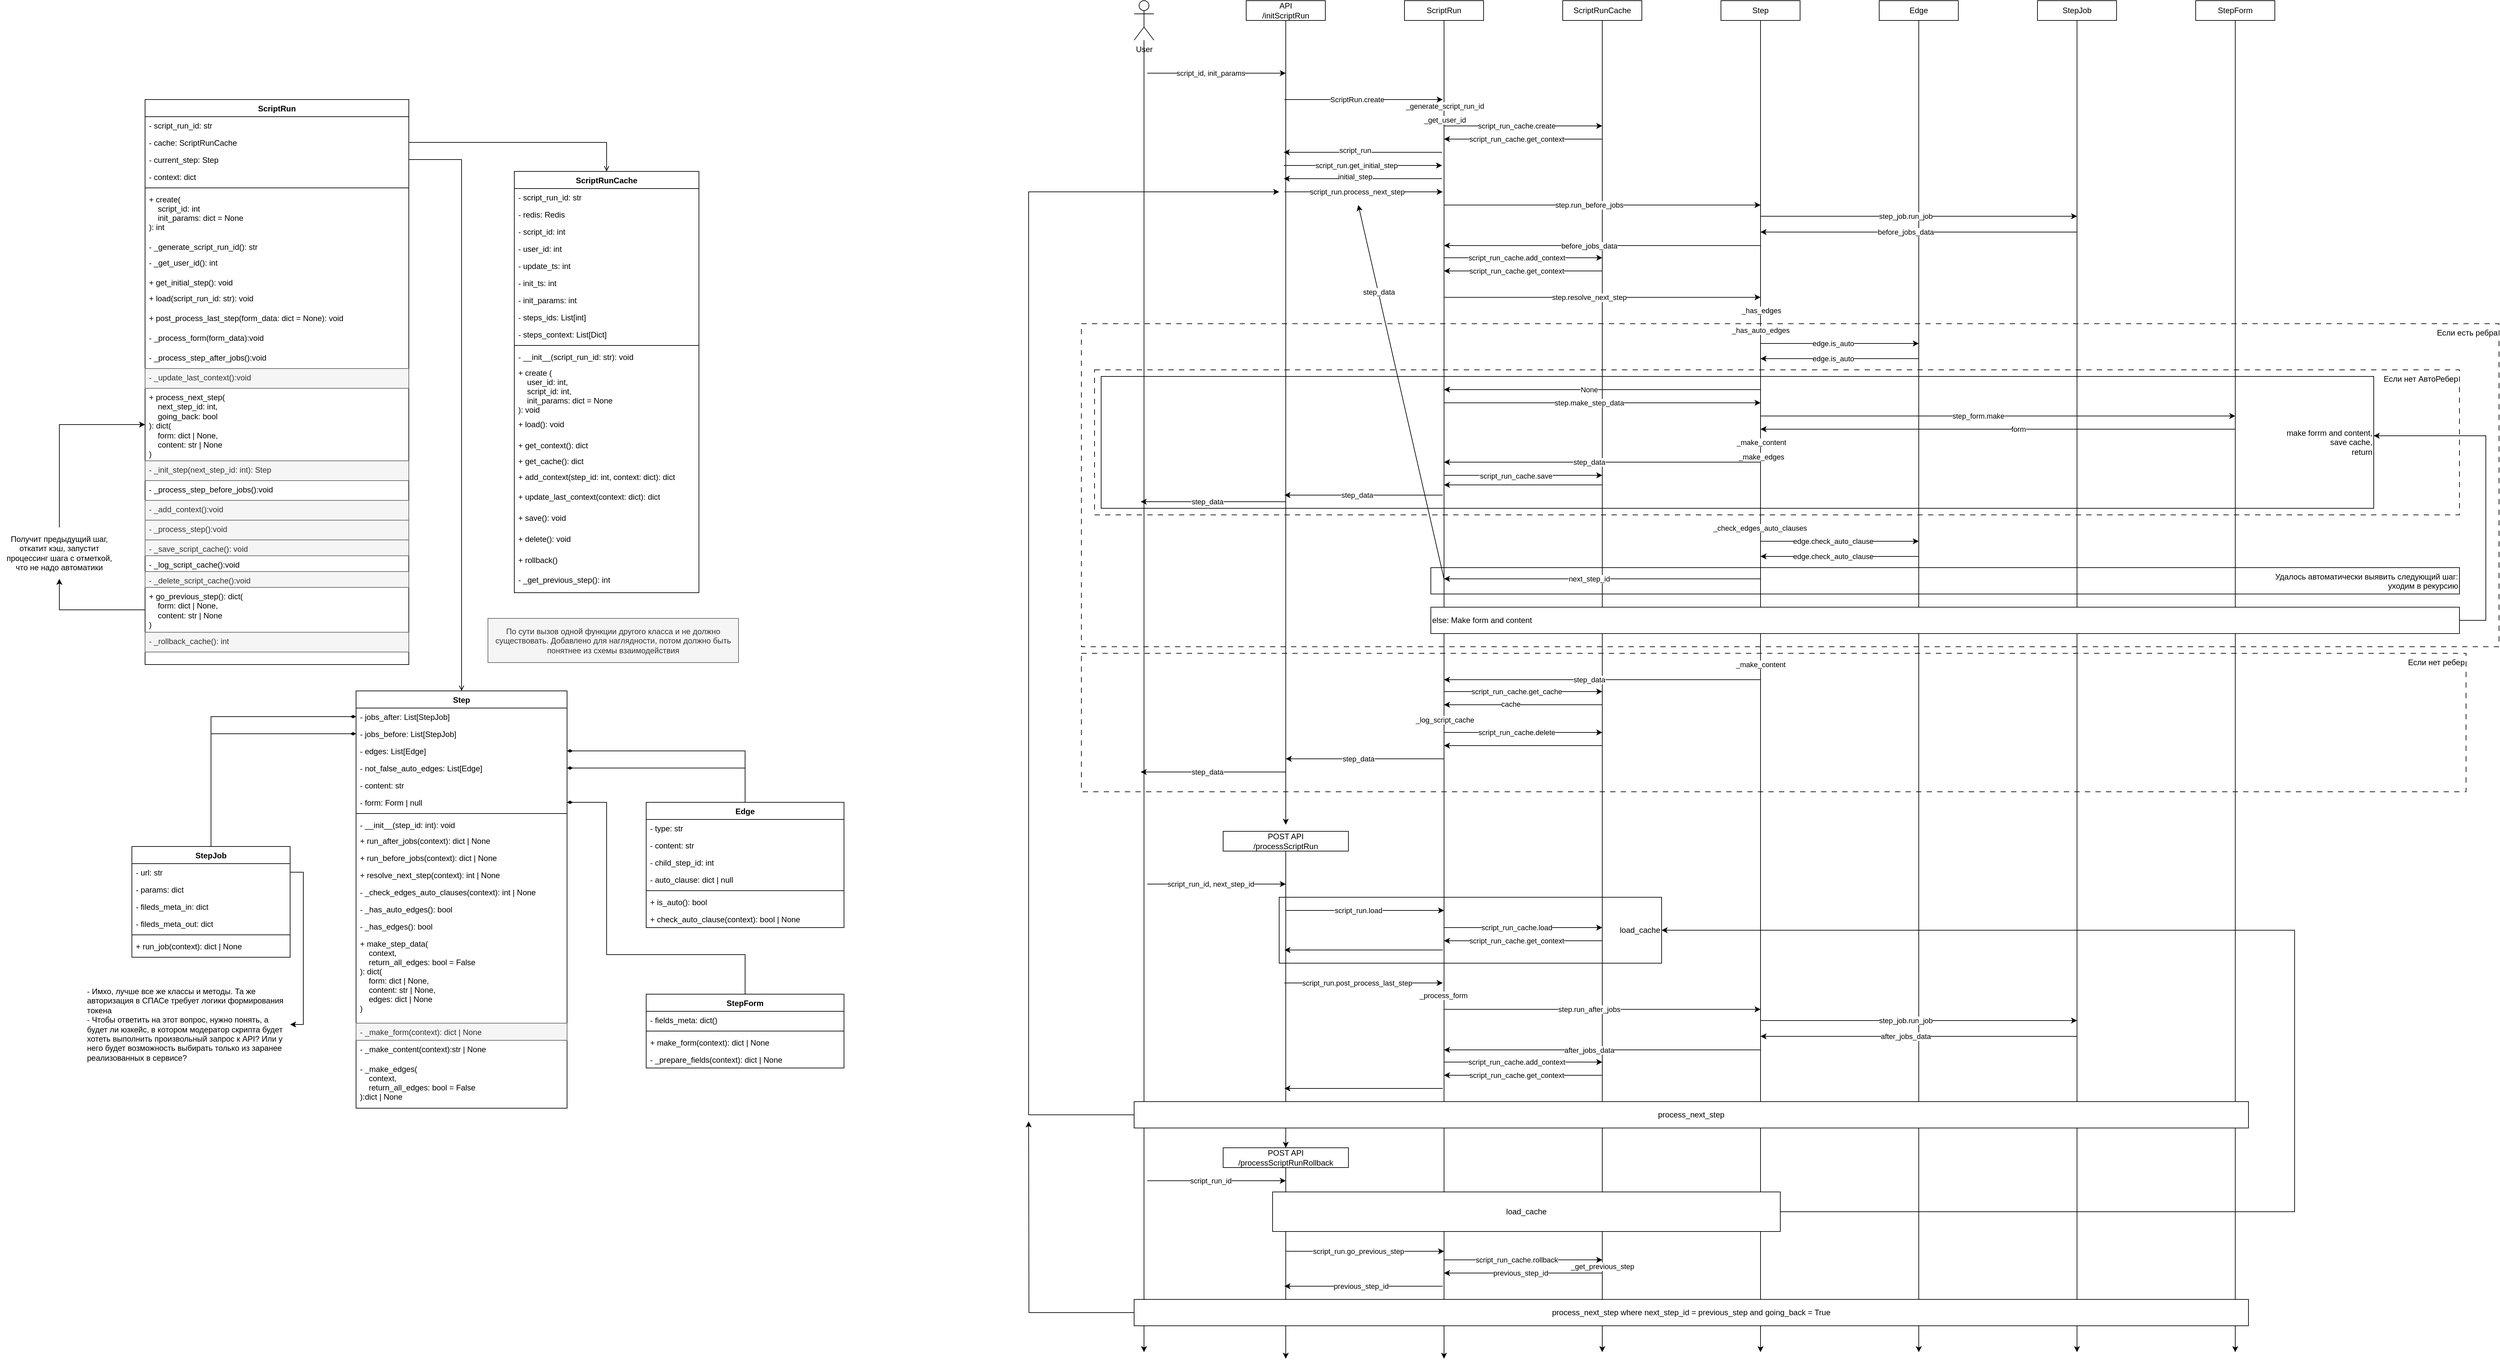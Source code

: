 <mxfile version="22.0.8" type="github">
  <diagram id="C5RBs43oDa-KdzZeNtuy" name="Page-1">
    <mxGraphModel dx="1440" dy="812" grid="1" gridSize="10" guides="1" tooltips="1" connect="1" arrows="1" fold="1" page="1" pageScale="1" pageWidth="827" pageHeight="1169" math="0" shadow="0">
      <root>
        <mxCell id="WIyWlLk6GJQsqaUBKTNV-0" />
        <mxCell id="WIyWlLk6GJQsqaUBKTNV-1" parent="WIyWlLk6GJQsqaUBKTNV-0" />
        <mxCell id="GniXiSgvPlTgCx58AMJc-325" value="load_cache" style="rounded=0;whiteSpace=wrap;html=1;align=right;" parent="WIyWlLk6GJQsqaUBKTNV-1" vertex="1">
          <mxGeometry x="1940" y="1370" width="580" height="100" as="geometry" />
        </mxCell>
        <mxCell id="GniXiSgvPlTgCx58AMJc-306" value="Если нет ребер" style="rounded=0;whiteSpace=wrap;html=1;verticalAlign=top;dashed=1;dashPattern=8 8;align=right;" parent="WIyWlLk6GJQsqaUBKTNV-1" vertex="1">
          <mxGeometry x="1640" y="1000" width="2100" height="210" as="geometry" />
        </mxCell>
        <mxCell id="GniXiSgvPlTgCx58AMJc-259" value="Если есть ребра" style="rounded=0;whiteSpace=wrap;html=1;verticalAlign=top;dashed=1;dashPattern=8 8;align=right;" parent="WIyWlLk6GJQsqaUBKTNV-1" vertex="1">
          <mxGeometry x="1640" y="500" width="2150" height="490" as="geometry" />
        </mxCell>
        <mxCell id="GniXiSgvPlTgCx58AMJc-268" value="Удалось автоматически выявить следующий шаг: &lt;br&gt;уходим в рекурсию" style="rounded=0;whiteSpace=wrap;html=1;align=right;verticalAlign=top;" parent="WIyWlLk6GJQsqaUBKTNV-1" vertex="1">
          <mxGeometry x="2170" y="870" width="1560" height="40" as="geometry" />
        </mxCell>
        <mxCell id="GniXiSgvPlTgCx58AMJc-257" value="Если нет АвтоРебер" style="rounded=0;whiteSpace=wrap;html=1;verticalAlign=top;dashed=1;dashPattern=8 8;align=right;" parent="WIyWlLk6GJQsqaUBKTNV-1" vertex="1">
          <mxGeometry x="1660" y="570" width="2070" height="220" as="geometry" />
        </mxCell>
        <mxCell id="GniXiSgvPlTgCx58AMJc-260" value="make forrm and content, &lt;br&gt;save cache, &lt;br&gt;return" style="rounded=0;whiteSpace=wrap;html=1;align=right;" parent="WIyWlLk6GJQsqaUBKTNV-1" vertex="1">
          <mxGeometry x="1670" y="580" width="1930" height="200" as="geometry" />
        </mxCell>
        <mxCell id="oMOU8abp3YVI7Rxpy9HV-313" style="edgeStyle=orthogonalEdgeStyle;rounded=0;orthogonalLoop=1;jettySize=auto;html=1;exitX=1;exitY=0.5;exitDx=0;exitDy=0;entryX=1;entryY=0.5;entryDx=0;entryDy=0;" parent="WIyWlLk6GJQsqaUBKTNV-1" edge="1">
          <mxGeometry relative="1" as="geometry">
            <Array as="points">
              <mxPoint x="1270" y="4340" />
              <mxPoint x="1270" y="3745" />
            </Array>
            <mxPoint x="-20" y="3745" as="targetPoint" />
          </mxGeometry>
        </mxCell>
        <mxCell id="yP3TNujs68GKWhurMsJ--0" value="ScriptRun" style="swimlane;fontStyle=1;align=center;verticalAlign=top;childLayout=stackLayout;horizontal=1;startSize=26;horizontalStack=0;resizeParent=1;resizeLast=0;collapsible=1;marginBottom=0;rounded=0;shadow=0;strokeWidth=1;" parent="WIyWlLk6GJQsqaUBKTNV-1" vertex="1">
          <mxGeometry x="220" y="160" width="400" height="857" as="geometry">
            <mxRectangle x="220" y="120" width="160" height="26" as="alternateBounds" />
          </mxGeometry>
        </mxCell>
        <mxCell id="yP3TNujs68GKWhurMsJ--1" value="- script_run_id: str" style="text;align=left;verticalAlign=top;spacingLeft=4;spacingRight=4;overflow=hidden;rotatable=0;points=[[0,0.5],[1,0.5]];portConstraint=eastwest;rounded=0;shadow=0;html=0;" parent="yP3TNujs68GKWhurMsJ--0" vertex="1">
          <mxGeometry y="26" width="400" height="26" as="geometry" />
        </mxCell>
        <mxCell id="yP3TNujs68GKWhurMsJ--2" value="- cache: ScriptRunCache" style="text;align=left;verticalAlign=top;spacingLeft=4;spacingRight=4;overflow=hidden;rotatable=0;points=[[0,0.5],[1,0.5]];portConstraint=eastwest;rounded=0;shadow=0;html=0;" parent="yP3TNujs68GKWhurMsJ--0" vertex="1">
          <mxGeometry y="52" width="400" height="26" as="geometry" />
        </mxCell>
        <mxCell id="yP3TNujs68GKWhurMsJ--3" value="- current_step: Step" style="text;align=left;verticalAlign=top;spacingLeft=4;spacingRight=4;overflow=hidden;rotatable=0;points=[[0,0.5],[1,0.5]];portConstraint=eastwest;rounded=0;shadow=0;html=0;" parent="yP3TNujs68GKWhurMsJ--0" vertex="1">
          <mxGeometry y="78" width="400" height="26" as="geometry" />
        </mxCell>
        <mxCell id="yP3TNujs68GKWhurMsJ--4" value="- context: dict" style="text;align=left;verticalAlign=top;spacingLeft=4;spacingRight=4;overflow=hidden;rotatable=0;points=[[0,0.5],[1,0.5]];portConstraint=eastwest;rounded=0;shadow=0;html=0;" parent="yP3TNujs68GKWhurMsJ--0" vertex="1">
          <mxGeometry y="104" width="400" height="26" as="geometry" />
        </mxCell>
        <mxCell id="yP3TNujs68GKWhurMsJ--5" value="" style="line;html=1;strokeWidth=1;align=left;verticalAlign=middle;spacingTop=-1;spacingLeft=3;spacingRight=3;rotatable=0;labelPosition=right;points=[];portConstraint=eastwest;" parent="yP3TNujs68GKWhurMsJ--0" vertex="1">
          <mxGeometry y="130" width="400" height="8" as="geometry" />
        </mxCell>
        <mxCell id="yP3TNujs68GKWhurMsJ--7" value="+ create(&#xa;    script_id: int&#xa;    init_params: dict = None&#xa;): int" style="text;align=left;verticalAlign=top;spacingLeft=4;spacingRight=4;overflow=hidden;rotatable=0;points=[[0,0.5],[1,0.5]];portConstraint=eastwest;" parent="yP3TNujs68GKWhurMsJ--0" vertex="1">
          <mxGeometry y="138" width="400" height="72" as="geometry" />
        </mxCell>
        <mxCell id="yP3TNujs68GKWhurMsJ--8" value="- _generate_script_run_id(): str" style="text;align=left;verticalAlign=top;spacingLeft=4;spacingRight=4;overflow=hidden;rotatable=0;points=[[0,0.5],[1,0.5]];portConstraint=eastwest;" parent="yP3TNujs68GKWhurMsJ--0" vertex="1">
          <mxGeometry y="210" width="400" height="24" as="geometry" />
        </mxCell>
        <mxCell id="yP3TNujs68GKWhurMsJ--23" value="- _get_user_id(): int" style="text;strokeColor=none;fillColor=none;align=left;verticalAlign=top;spacingLeft=4;spacingRight=4;overflow=hidden;rotatable=0;points=[[0,0.5],[1,0.5]];portConstraint=eastwest;whiteSpace=wrap;html=1;" parent="yP3TNujs68GKWhurMsJ--0" vertex="1">
          <mxGeometry y="234" width="400" height="30" as="geometry" />
        </mxCell>
        <mxCell id="yP3TNujs68GKWhurMsJ--9" value="+ get_initial_step(): void" style="text;align=left;verticalAlign=top;spacingLeft=4;spacingRight=4;overflow=hidden;rotatable=0;points=[[0,0.5],[1,0.5]];portConstraint=eastwest;" parent="yP3TNujs68GKWhurMsJ--0" vertex="1">
          <mxGeometry y="264" width="400" height="24" as="geometry" />
        </mxCell>
        <mxCell id="yP3TNujs68GKWhurMsJ--69" value="+ load(script_run_id: str): void" style="text;strokeColor=none;fillColor=none;align=left;verticalAlign=top;spacingLeft=4;spacingRight=4;overflow=hidden;rotatable=0;points=[[0,0.5],[1,0.5]];portConstraint=eastwest;whiteSpace=wrap;html=1;" parent="yP3TNujs68GKWhurMsJ--0" vertex="1">
          <mxGeometry y="288" width="400" height="30" as="geometry" />
        </mxCell>
        <mxCell id="yP3TNujs68GKWhurMsJ--24" value="+ post_process_last_step(form_data: dict = None): void" style="text;strokeColor=none;fillColor=none;align=left;verticalAlign=top;spacingLeft=4;spacingRight=4;overflow=hidden;rotatable=0;points=[[0,0.5],[1,0.5]];portConstraint=eastwest;whiteSpace=wrap;html=1;" parent="yP3TNujs68GKWhurMsJ--0" vertex="1">
          <mxGeometry y="318" width="400" height="30" as="geometry" />
        </mxCell>
        <mxCell id="yP3TNujs68GKWhurMsJ--11" value="- _process_form(form_data):void" style="text;align=left;verticalAlign=top;spacingLeft=4;spacingRight=4;overflow=hidden;rotatable=0;points=[[0,0.5],[1,0.5]];portConstraint=eastwest;" parent="yP3TNujs68GKWhurMsJ--0" vertex="1">
          <mxGeometry y="348" width="400" height="30" as="geometry" />
        </mxCell>
        <mxCell id="yP3TNujs68GKWhurMsJ--12" value="- _process_step_after_jobs():void" style="text;align=left;verticalAlign=top;spacingLeft=4;spacingRight=4;overflow=hidden;rotatable=0;points=[[0,0.5],[1,0.5]];portConstraint=eastwest;" parent="yP3TNujs68GKWhurMsJ--0" vertex="1">
          <mxGeometry y="378" width="400" height="30" as="geometry" />
        </mxCell>
        <mxCell id="yP3TNujs68GKWhurMsJ--126" value="- _update_last_context():void" style="text;align=left;verticalAlign=top;spacingLeft=4;spacingRight=4;overflow=hidden;rotatable=0;points=[[0,0.5],[1,0.5]];portConstraint=eastwest;fillColor=#f5f5f5;fontColor=#333333;strokeColor=#666666;" parent="yP3TNujs68GKWhurMsJ--0" vertex="1">
          <mxGeometry y="408" width="400" height="30" as="geometry" />
        </mxCell>
        <mxCell id="yP3TNujs68GKWhurMsJ--25" value="+ process_next_step(&lt;br&gt;&amp;nbsp; &amp;nbsp; next_step_id: int, &lt;br&gt;&amp;nbsp; &amp;nbsp; going_back: bool&lt;br&gt;): dict(&lt;br&gt;&amp;nbsp; &amp;nbsp; form: dict | None,&lt;br style=&quot;border-color: var(--border-color); padding: 0px; margin: 0px;&quot;&gt;&lt;span style=&quot;&quot;&gt;&amp;nbsp; &amp;nbsp; content: str | None&lt;/span&gt;&lt;br&gt;)" style="text;strokeColor=none;fillColor=none;align=left;verticalAlign=top;spacingLeft=4;spacingRight=4;overflow=hidden;rotatable=0;points=[[0,0.5],[1,0.5]];portConstraint=eastwest;whiteSpace=wrap;html=1;" parent="yP3TNujs68GKWhurMsJ--0" vertex="1">
          <mxGeometry y="438" width="400" height="110" as="geometry" />
        </mxCell>
        <mxCell id="yP3TNujs68GKWhurMsJ--13" value="- _init_step(next_step_id: int): Step" style="text;align=left;verticalAlign=top;spacingLeft=4;spacingRight=4;overflow=hidden;rotatable=0;points=[[0,0.5],[1,0.5]];portConstraint=eastwest;fillColor=#f5f5f5;fontColor=#333333;strokeColor=#666666;" parent="yP3TNujs68GKWhurMsJ--0" vertex="1">
          <mxGeometry y="548" width="400" height="30" as="geometry" />
        </mxCell>
        <mxCell id="yP3TNujs68GKWhurMsJ--14" value="- _process_step_before_jobs():void" style="text;align=left;verticalAlign=top;spacingLeft=4;spacingRight=4;overflow=hidden;rotatable=0;points=[[0,0.5],[1,0.5]];portConstraint=eastwest;" parent="yP3TNujs68GKWhurMsJ--0" vertex="1">
          <mxGeometry y="578" width="400" height="30" as="geometry" />
        </mxCell>
        <mxCell id="yP3TNujs68GKWhurMsJ--127" value="- _add_context():void" style="text;align=left;verticalAlign=top;spacingLeft=4;spacingRight=4;overflow=hidden;rotatable=0;points=[[0,0.5],[1,0.5]];portConstraint=eastwest;fillColor=#f5f5f5;fontColor=#333333;strokeColor=#666666;" parent="yP3TNujs68GKWhurMsJ--0" vertex="1">
          <mxGeometry y="608" width="400" height="30" as="geometry" />
        </mxCell>
        <mxCell id="yP3TNujs68GKWhurMsJ--71" value="- _process_step():void" style="text;align=left;verticalAlign=top;spacingLeft=4;spacingRight=4;overflow=hidden;rotatable=0;points=[[0,0.5],[1,0.5]];portConstraint=eastwest;fillColor=#f5f5f5;fontColor=#333333;strokeColor=#666666;" parent="yP3TNujs68GKWhurMsJ--0" vertex="1">
          <mxGeometry y="638" width="400" height="30" as="geometry" />
        </mxCell>
        <mxCell id="yP3TNujs68GKWhurMsJ--19" value="- _save_script_cache(): void" style="text;align=left;verticalAlign=top;spacingLeft=4;spacingRight=4;overflow=hidden;rotatable=0;points=[[0,0.5],[1,0.5]];portConstraint=eastwest;fillColor=#f5f5f5;fontColor=#333333;strokeColor=#666666;" parent="yP3TNujs68GKWhurMsJ--0" vertex="1">
          <mxGeometry y="668" width="400" height="24" as="geometry" />
        </mxCell>
        <mxCell id="yP3TNujs68GKWhurMsJ--20" value="- _log_script_cache():void" style="text;align=left;verticalAlign=top;spacingLeft=4;spacingRight=4;overflow=hidden;rotatable=0;points=[[0,0.5],[1,0.5]];portConstraint=eastwest;" parent="yP3TNujs68GKWhurMsJ--0" vertex="1">
          <mxGeometry y="692" width="400" height="24" as="geometry" />
        </mxCell>
        <mxCell id="yP3TNujs68GKWhurMsJ--21" value="- _delete_script_cache():void" style="text;align=left;verticalAlign=top;spacingLeft=4;spacingRight=4;overflow=hidden;rotatable=0;points=[[0,0.5],[1,0.5]];portConstraint=eastwest;fillColor=#f5f5f5;fontColor=#333333;strokeColor=#666666;" parent="yP3TNujs68GKWhurMsJ--0" vertex="1">
          <mxGeometry y="716" width="400" height="24" as="geometry" />
        </mxCell>
        <mxCell id="yP3TNujs68GKWhurMsJ--68" value="+ go_previous_step(): dict(&lt;br style=&quot;border-color: var(--border-color);&quot;&gt;&amp;nbsp; &amp;nbsp; form: dict | None,&lt;br style=&quot;border-color: var(--border-color); padding: 0px; margin: 0px;&quot;&gt;&amp;nbsp; &amp;nbsp; content: str | None&lt;br style=&quot;border-color: var(--border-color);&quot;&gt;)" style="text;strokeColor=none;fillColor=none;align=left;verticalAlign=top;spacingLeft=4;spacingRight=4;overflow=hidden;rotatable=0;points=[[0,0.5],[1,0.5]];portConstraint=eastwest;whiteSpace=wrap;html=1;" parent="yP3TNujs68GKWhurMsJ--0" vertex="1">
          <mxGeometry y="740" width="400" height="68" as="geometry" />
        </mxCell>
        <mxCell id="yP3TNujs68GKWhurMsJ--22" value="- _rollback_cache(): int" style="text;strokeColor=#666666;fillColor=#f5f5f5;align=left;verticalAlign=top;spacingLeft=4;spacingRight=4;overflow=hidden;rotatable=0;points=[[0,0.5],[1,0.5]];portConstraint=eastwest;whiteSpace=wrap;html=1;fontColor=#333333;" parent="yP3TNujs68GKWhurMsJ--0" vertex="1">
          <mxGeometry y="808" width="400" height="30" as="geometry" />
        </mxCell>
        <mxCell id="yP3TNujs68GKWhurMsJ--45" value="Step" style="swimlane;fontStyle=1;align=center;verticalAlign=top;childLayout=stackLayout;horizontal=1;startSize=26;horizontalStack=0;resizeParent=1;resizeLast=0;collapsible=1;marginBottom=0;rounded=0;shadow=0;strokeWidth=1;" parent="WIyWlLk6GJQsqaUBKTNV-1" vertex="1">
          <mxGeometry x="540" y="1057" width="320" height="633" as="geometry">
            <mxRectangle x="220" y="120" width="160" height="26" as="alternateBounds" />
          </mxGeometry>
        </mxCell>
        <mxCell id="yP3TNujs68GKWhurMsJ--46" value="- jobs_after: List[StepJob]" style="text;align=left;verticalAlign=top;spacingLeft=4;spacingRight=4;overflow=hidden;rotatable=0;points=[[0,0.5],[1,0.5]];portConstraint=eastwest;rounded=0;shadow=0;html=0;" parent="yP3TNujs68GKWhurMsJ--45" vertex="1">
          <mxGeometry y="26" width="320" height="26" as="geometry" />
        </mxCell>
        <mxCell id="yP3TNujs68GKWhurMsJ--47" value="- jobs_before: List[StepJob]" style="text;align=left;verticalAlign=top;spacingLeft=4;spacingRight=4;overflow=hidden;rotatable=0;points=[[0,0.5],[1,0.5]];portConstraint=eastwest;rounded=0;shadow=0;html=0;" parent="yP3TNujs68GKWhurMsJ--45" vertex="1">
          <mxGeometry y="52" width="320" height="26" as="geometry" />
        </mxCell>
        <mxCell id="yP3TNujs68GKWhurMsJ--48" value="- edges: List[Edge]" style="text;align=left;verticalAlign=top;spacingLeft=4;spacingRight=4;overflow=hidden;rotatable=0;points=[[0,0.5],[1,0.5]];portConstraint=eastwest;rounded=0;shadow=0;html=0;" parent="yP3TNujs68GKWhurMsJ--45" vertex="1">
          <mxGeometry y="78" width="320" height="26" as="geometry" />
        </mxCell>
        <mxCell id="yP3TNujs68GKWhurMsJ--49" value="- not_false_auto_edges: List[Edge]" style="text;align=left;verticalAlign=top;spacingLeft=4;spacingRight=4;overflow=hidden;rotatable=0;points=[[0,0.5],[1,0.5]];portConstraint=eastwest;rounded=0;shadow=0;html=0;" parent="yP3TNujs68GKWhurMsJ--45" vertex="1">
          <mxGeometry y="104" width="320" height="26" as="geometry" />
        </mxCell>
        <mxCell id="yP3TNujs68GKWhurMsJ--50" value="- content: str" style="text;align=left;verticalAlign=top;spacingLeft=4;spacingRight=4;overflow=hidden;rotatable=0;points=[[0,0.5],[1,0.5]];portConstraint=eastwest;rounded=0;shadow=0;html=0;" parent="yP3TNujs68GKWhurMsJ--45" vertex="1">
          <mxGeometry y="130" width="320" height="26" as="geometry" />
        </mxCell>
        <mxCell id="yP3TNujs68GKWhurMsJ--51" value="- form: Form | null" style="text;align=left;verticalAlign=top;spacingLeft=4;spacingRight=4;overflow=hidden;rotatable=0;points=[[0,0.5],[1,0.5]];portConstraint=eastwest;rounded=0;shadow=0;html=0;" parent="yP3TNujs68GKWhurMsJ--45" vertex="1">
          <mxGeometry y="156" width="320" height="26" as="geometry" />
        </mxCell>
        <mxCell id="yP3TNujs68GKWhurMsJ--52" value="" style="line;html=1;strokeWidth=1;align=left;verticalAlign=middle;spacingTop=-1;spacingLeft=3;spacingRight=3;rotatable=0;labelPosition=right;points=[];portConstraint=eastwest;" parent="yP3TNujs68GKWhurMsJ--45" vertex="1">
          <mxGeometry y="182" width="320" height="8" as="geometry" />
        </mxCell>
        <mxCell id="yP3TNujs68GKWhurMsJ--53" value="- __init__(step_id: int): void" style="text;align=left;verticalAlign=top;spacingLeft=4;spacingRight=4;overflow=hidden;rotatable=0;points=[[0,0.5],[1,0.5]];portConstraint=eastwest;" parent="yP3TNujs68GKWhurMsJ--45" vertex="1">
          <mxGeometry y="190" width="320" height="24" as="geometry" />
        </mxCell>
        <mxCell id="yP3TNujs68GKWhurMsJ--54" value="+ run_after_jobs(context): dict | None" style="text;align=left;verticalAlign=top;spacingLeft=4;spacingRight=4;overflow=hidden;rotatable=0;points=[[0,0.5],[1,0.5]];portConstraint=eastwest;rounded=0;shadow=0;html=0;" parent="yP3TNujs68GKWhurMsJ--45" vertex="1">
          <mxGeometry y="214" width="320" height="26" as="geometry" />
        </mxCell>
        <mxCell id="yP3TNujs68GKWhurMsJ--55" value="+ run_before_jobs(context): dict | None" style="text;align=left;verticalAlign=top;spacingLeft=4;spacingRight=4;overflow=hidden;rotatable=0;points=[[0,0.5],[1,0.5]];portConstraint=eastwest;rounded=0;shadow=0;html=0;" parent="yP3TNujs68GKWhurMsJ--45" vertex="1">
          <mxGeometry y="240" width="320" height="26" as="geometry" />
        </mxCell>
        <mxCell id="NmQdZEa5i_YJXCQIF5mG-5" value="+ resolve_next_step(context): int | None" style="text;align=left;verticalAlign=top;spacingLeft=4;spacingRight=4;overflow=hidden;rotatable=0;points=[[0,0.5],[1,0.5]];portConstraint=eastwest;rounded=0;shadow=0;html=0;" vertex="1" parent="yP3TNujs68GKWhurMsJ--45">
          <mxGeometry y="266" width="320" height="26" as="geometry" />
        </mxCell>
        <mxCell id="yP3TNujs68GKWhurMsJ--130" value="- _check_edges_auto_clauses(context): int | None" style="text;align=left;verticalAlign=top;spacingLeft=4;spacingRight=4;overflow=hidden;rotatable=0;points=[[0,0.5],[1,0.5]];portConstraint=eastwest;rounded=0;shadow=0;html=0;" parent="yP3TNujs68GKWhurMsJ--45" vertex="1">
          <mxGeometry y="292" width="320" height="26" as="geometry" />
        </mxCell>
        <mxCell id="yP3TNujs68GKWhurMsJ--58" value="- _has_auto_edges(): bool" style="text;align=left;verticalAlign=top;spacingLeft=4;spacingRight=4;overflow=hidden;rotatable=0;points=[[0,0.5],[1,0.5]];portConstraint=eastwest;rounded=0;shadow=0;html=0;" parent="yP3TNujs68GKWhurMsJ--45" vertex="1">
          <mxGeometry y="318" width="320" height="26" as="geometry" />
        </mxCell>
        <mxCell id="yP3TNujs68GKWhurMsJ--57" value="- _has_edges(): bool" style="text;align=left;verticalAlign=top;spacingLeft=4;spacingRight=4;overflow=hidden;rotatable=0;points=[[0,0.5],[1,0.5]];portConstraint=eastwest;rounded=0;shadow=0;html=0;" parent="yP3TNujs68GKWhurMsJ--45" vertex="1">
          <mxGeometry y="344" width="320" height="26" as="geometry" />
        </mxCell>
        <mxCell id="yP3TNujs68GKWhurMsJ--56" value="+ make_step_data(&#xa;    context, &#xa;    return_all_edges: bool = False&#xa;): dict(&#xa;    form: dict | None, &#xa;    content: str | None,&#xa;    edges: dict | None&#xa;)" style="text;align=left;verticalAlign=top;spacingLeft=4;spacingRight=4;overflow=hidden;rotatable=0;points=[[0,0.5],[1,0.5]];portConstraint=eastwest;rounded=0;shadow=0;html=0;" parent="yP3TNujs68GKWhurMsJ--45" vertex="1">
          <mxGeometry y="370" width="320" height="134" as="geometry" />
        </mxCell>
        <mxCell id="yP3TNujs68GKWhurMsJ--70" value="- _make_form(context): dict | None" style="text;align=left;verticalAlign=top;spacingLeft=4;spacingRight=4;overflow=hidden;rotatable=0;points=[[0,0.5],[1,0.5]];portConstraint=eastwest;rounded=0;shadow=0;html=0;fillColor=#f5f5f5;strokeColor=#666666;fontColor=#333333;" parent="yP3TNujs68GKWhurMsJ--45" vertex="1">
          <mxGeometry y="504" width="320" height="26" as="geometry" />
        </mxCell>
        <mxCell id="yP3TNujs68GKWhurMsJ--61" value="- _make_content(context):str | None" style="text;align=left;verticalAlign=top;spacingLeft=4;spacingRight=4;overflow=hidden;rotatable=0;points=[[0,0.5],[1,0.5]];portConstraint=eastwest;" parent="yP3TNujs68GKWhurMsJ--45" vertex="1">
          <mxGeometry y="530" width="320" height="30" as="geometry" />
        </mxCell>
        <mxCell id="NmQdZEa5i_YJXCQIF5mG-10" value="- _make_edges(&#xa;    context, &#xa;    return_all_edges: bool = False&#xa;):dict | None" style="text;align=left;verticalAlign=top;spacingLeft=4;spacingRight=4;overflow=hidden;rotatable=0;points=[[0,0.5],[1,0.5]];portConstraint=eastwest;" vertex="1" parent="yP3TNujs68GKWhurMsJ--45">
          <mxGeometry y="560" width="320" height="72" as="geometry" />
        </mxCell>
        <mxCell id="yP3TNujs68GKWhurMsJ--117" style="edgeStyle=orthogonalEdgeStyle;rounded=0;orthogonalLoop=1;jettySize=auto;html=1;exitX=0.5;exitY=0;exitDx=0;exitDy=0;entryX=1;entryY=0.5;entryDx=0;entryDy=0;endArrow=diamondThin;endFill=1;" parent="WIyWlLk6GJQsqaUBKTNV-1" source="yP3TNujs68GKWhurMsJ--63" target="yP3TNujs68GKWhurMsJ--51" edge="1">
          <mxGeometry relative="1" as="geometry">
            <Array as="points">
              <mxPoint x="1130" y="1457" />
              <mxPoint x="920" y="1457" />
              <mxPoint x="920" y="1226" />
            </Array>
          </mxGeometry>
        </mxCell>
        <mxCell id="yP3TNujs68GKWhurMsJ--63" value="StepForm" style="swimlane;fontStyle=1;align=center;verticalAlign=top;childLayout=stackLayout;horizontal=1;startSize=26;horizontalStack=0;resizeParent=1;resizeLast=0;collapsible=1;marginBottom=0;rounded=0;shadow=0;strokeWidth=1;" parent="WIyWlLk6GJQsqaUBKTNV-1" vertex="1">
          <mxGeometry x="980" y="1517" width="300" height="112" as="geometry">
            <mxRectangle x="220" y="120" width="160" height="26" as="alternateBounds" />
          </mxGeometry>
        </mxCell>
        <mxCell id="yP3TNujs68GKWhurMsJ--64" value="- fields_meta: dict()" style="text;align=left;verticalAlign=top;spacingLeft=4;spacingRight=4;overflow=hidden;rotatable=0;points=[[0,0.5],[1,0.5]];portConstraint=eastwest;rounded=0;shadow=0;html=0;" parent="yP3TNujs68GKWhurMsJ--63" vertex="1">
          <mxGeometry y="26" width="300" height="26" as="geometry" />
        </mxCell>
        <mxCell id="yP3TNujs68GKWhurMsJ--65" value="" style="line;html=1;strokeWidth=1;align=left;verticalAlign=middle;spacingTop=-1;spacingLeft=3;spacingRight=3;rotatable=0;labelPosition=right;points=[];portConstraint=eastwest;" parent="yP3TNujs68GKWhurMsJ--63" vertex="1">
          <mxGeometry y="52" width="300" height="8" as="geometry" />
        </mxCell>
        <mxCell id="yP3TNujs68GKWhurMsJ--66" value="+ make_form(context): dict | None" style="text;align=left;verticalAlign=top;spacingLeft=4;spacingRight=4;overflow=hidden;rotatable=0;points=[[0,0.5],[1,0.5]];portConstraint=eastwest;rounded=0;shadow=0;html=0;" parent="yP3TNujs68GKWhurMsJ--63" vertex="1">
          <mxGeometry y="60" width="300" height="26" as="geometry" />
        </mxCell>
        <mxCell id="yP3TNujs68GKWhurMsJ--67" value="- _prepare_fields(context): dict | None" style="text;align=left;verticalAlign=top;spacingLeft=4;spacingRight=4;overflow=hidden;rotatable=0;points=[[0,0.5],[1,0.5]];portConstraint=eastwest;rounded=0;shadow=0;html=0;" parent="yP3TNujs68GKWhurMsJ--63" vertex="1">
          <mxGeometry y="86" width="300" height="26" as="geometry" />
        </mxCell>
        <mxCell id="yP3TNujs68GKWhurMsJ--73" value="ScriptRunCache" style="swimlane;fontStyle=1;align=center;verticalAlign=top;childLayout=stackLayout;horizontal=1;startSize=26;horizontalStack=0;resizeParent=1;resizeLast=0;collapsible=1;marginBottom=0;rounded=0;shadow=0;strokeWidth=1;" parent="WIyWlLk6GJQsqaUBKTNV-1" vertex="1">
          <mxGeometry x="780" y="269" width="280" height="639" as="geometry">
            <mxRectangle x="220" y="120" width="160" height="26" as="alternateBounds" />
          </mxGeometry>
        </mxCell>
        <mxCell id="yP3TNujs68GKWhurMsJ--74" value="- script_run_id: str" style="text;align=left;verticalAlign=top;spacingLeft=4;spacingRight=4;overflow=hidden;rotatable=0;points=[[0,0.5],[1,0.5]];portConstraint=eastwest;rounded=0;shadow=0;html=0;" parent="yP3TNujs68GKWhurMsJ--73" vertex="1">
          <mxGeometry y="26" width="280" height="26" as="geometry" />
        </mxCell>
        <mxCell id="yP3TNujs68GKWhurMsJ--75" value="- redis: Redis" style="text;align=left;verticalAlign=top;spacingLeft=4;spacingRight=4;overflow=hidden;rotatable=0;points=[[0,0.5],[1,0.5]];portConstraint=eastwest;rounded=0;shadow=0;html=0;" parent="yP3TNujs68GKWhurMsJ--73" vertex="1">
          <mxGeometry y="52" width="280" height="26" as="geometry" />
        </mxCell>
        <mxCell id="yP3TNujs68GKWhurMsJ--76" value="- script_id: int" style="text;align=left;verticalAlign=top;spacingLeft=4;spacingRight=4;overflow=hidden;rotatable=0;points=[[0,0.5],[1,0.5]];portConstraint=eastwest;rounded=0;shadow=0;html=0;" parent="yP3TNujs68GKWhurMsJ--73" vertex="1">
          <mxGeometry y="78" width="280" height="26" as="geometry" />
        </mxCell>
        <mxCell id="yP3TNujs68GKWhurMsJ--77" value="- user_id: int" style="text;align=left;verticalAlign=top;spacingLeft=4;spacingRight=4;overflow=hidden;rotatable=0;points=[[0,0.5],[1,0.5]];portConstraint=eastwest;rounded=0;shadow=0;html=0;" parent="yP3TNujs68GKWhurMsJ--73" vertex="1">
          <mxGeometry y="104" width="280" height="26" as="geometry" />
        </mxCell>
        <mxCell id="yP3TNujs68GKWhurMsJ--78" value="- update_ts: int" style="text;align=left;verticalAlign=top;spacingLeft=4;spacingRight=4;overflow=hidden;rotatable=0;points=[[0,0.5],[1,0.5]];portConstraint=eastwest;rounded=0;shadow=0;html=0;" parent="yP3TNujs68GKWhurMsJ--73" vertex="1">
          <mxGeometry y="130" width="280" height="26" as="geometry" />
        </mxCell>
        <mxCell id="yP3TNujs68GKWhurMsJ--79" value="- init_ts: int" style="text;align=left;verticalAlign=top;spacingLeft=4;spacingRight=4;overflow=hidden;rotatable=0;points=[[0,0.5],[1,0.5]];portConstraint=eastwest;rounded=0;shadow=0;html=0;" parent="yP3TNujs68GKWhurMsJ--73" vertex="1">
          <mxGeometry y="156" width="280" height="26" as="geometry" />
        </mxCell>
        <mxCell id="yP3TNujs68GKWhurMsJ--80" value="- init_params: int" style="text;align=left;verticalAlign=top;spacingLeft=4;spacingRight=4;overflow=hidden;rotatable=0;points=[[0,0.5],[1,0.5]];portConstraint=eastwest;rounded=0;shadow=0;html=0;" parent="yP3TNujs68GKWhurMsJ--73" vertex="1">
          <mxGeometry y="182" width="280" height="26" as="geometry" />
        </mxCell>
        <mxCell id="yP3TNujs68GKWhurMsJ--81" value="- steps_ids: List[int]" style="text;align=left;verticalAlign=top;spacingLeft=4;spacingRight=4;overflow=hidden;rotatable=0;points=[[0,0.5],[1,0.5]];portConstraint=eastwest;rounded=0;shadow=0;html=0;" parent="yP3TNujs68GKWhurMsJ--73" vertex="1">
          <mxGeometry y="208" width="280" height="26" as="geometry" />
        </mxCell>
        <mxCell id="yP3TNujs68GKWhurMsJ--82" value="- steps_context: List[Dict]" style="text;align=left;verticalAlign=top;spacingLeft=4;spacingRight=4;overflow=hidden;rotatable=0;points=[[0,0.5],[1,0.5]];portConstraint=eastwest;rounded=0;shadow=0;html=0;" parent="yP3TNujs68GKWhurMsJ--73" vertex="1">
          <mxGeometry y="234" width="280" height="26" as="geometry" />
        </mxCell>
        <mxCell id="yP3TNujs68GKWhurMsJ--83" value="" style="line;html=1;strokeWidth=1;align=left;verticalAlign=middle;spacingTop=-1;spacingLeft=3;spacingRight=3;rotatable=0;labelPosition=right;points=[];portConstraint=eastwest;" parent="yP3TNujs68GKWhurMsJ--73" vertex="1">
          <mxGeometry y="260" width="280" height="8" as="geometry" />
        </mxCell>
        <mxCell id="yP3TNujs68GKWhurMsJ--84" value="- __init__(script_run_id: str): void" style="text;align=left;verticalAlign=top;spacingLeft=4;spacingRight=4;overflow=hidden;rotatable=0;points=[[0,0.5],[1,0.5]];portConstraint=eastwest;" parent="yP3TNujs68GKWhurMsJ--73" vertex="1">
          <mxGeometry y="268" width="280" height="24" as="geometry" />
        </mxCell>
        <mxCell id="yP3TNujs68GKWhurMsJ--85" value="+ create (&#xa;    user_id: int, &#xa;    script_id: int,&#xa;    init_params: dict = None&#xa;): void" style="text;align=left;verticalAlign=top;spacingLeft=4;spacingRight=4;overflow=hidden;rotatable=0;points=[[0,0.5],[1,0.5]];portConstraint=eastwest;" parent="yP3TNujs68GKWhurMsJ--73" vertex="1">
          <mxGeometry y="292" width="280" height="78" as="geometry" />
        </mxCell>
        <mxCell id="yP3TNujs68GKWhurMsJ--91" value="+ load(): void" style="text;align=left;verticalAlign=top;spacingLeft=4;spacingRight=4;overflow=hidden;rotatable=0;points=[[0,0.5],[1,0.5]];portConstraint=eastwest;" parent="yP3TNujs68GKWhurMsJ--73" vertex="1">
          <mxGeometry y="370" width="280" height="32" as="geometry" />
        </mxCell>
        <mxCell id="yP3TNujs68GKWhurMsJ--86" value="+ get_context(): dict" style="text;align=left;verticalAlign=top;spacingLeft=4;spacingRight=4;overflow=hidden;rotatable=0;points=[[0,0.5],[1,0.5]];portConstraint=eastwest;" parent="yP3TNujs68GKWhurMsJ--73" vertex="1">
          <mxGeometry y="402" width="280" height="24" as="geometry" />
        </mxCell>
        <mxCell id="yP3TNujs68GKWhurMsJ--129" value="+ get_cache(): dict" style="text;align=left;verticalAlign=top;spacingLeft=4;spacingRight=4;overflow=hidden;rotatable=0;points=[[0,0.5],[1,0.5]];portConstraint=eastwest;" parent="yP3TNujs68GKWhurMsJ--73" vertex="1">
          <mxGeometry y="426" width="280" height="24" as="geometry" />
        </mxCell>
        <mxCell id="yP3TNujs68GKWhurMsJ--89" value="+ add_context(step_id: int, context: dict): dict" style="text;align=left;verticalAlign=top;spacingLeft=4;spacingRight=4;overflow=hidden;rotatable=0;points=[[0,0.5],[1,0.5]];portConstraint=eastwest;" parent="yP3TNujs68GKWhurMsJ--73" vertex="1">
          <mxGeometry y="450" width="280" height="30" as="geometry" />
        </mxCell>
        <mxCell id="yP3TNujs68GKWhurMsJ--88" value="+ update_last_context(context: dict): dict" style="text;align=left;verticalAlign=top;spacingLeft=4;spacingRight=4;overflow=hidden;rotatable=0;points=[[0,0.5],[1,0.5]];portConstraint=eastwest;" parent="yP3TNujs68GKWhurMsJ--73" vertex="1">
          <mxGeometry y="480" width="280" height="32" as="geometry" />
        </mxCell>
        <mxCell id="yP3TNujs68GKWhurMsJ--90" value="+ save(): void" style="text;align=left;verticalAlign=top;spacingLeft=4;spacingRight=4;overflow=hidden;rotatable=0;points=[[0,0.5],[1,0.5]];portConstraint=eastwest;" parent="yP3TNujs68GKWhurMsJ--73" vertex="1">
          <mxGeometry y="512" width="280" height="32" as="geometry" />
        </mxCell>
        <mxCell id="yP3TNujs68GKWhurMsJ--92" value="+ delete(): void" style="text;align=left;verticalAlign=top;spacingLeft=4;spacingRight=4;overflow=hidden;rotatable=0;points=[[0,0.5],[1,0.5]];portConstraint=eastwest;" parent="yP3TNujs68GKWhurMsJ--73" vertex="1">
          <mxGeometry y="544" width="280" height="32" as="geometry" />
        </mxCell>
        <mxCell id="yP3TNujs68GKWhurMsJ--94" value="+ rollback()" style="text;strokeColor=none;fillColor=none;align=left;verticalAlign=top;spacingLeft=4;spacingRight=4;overflow=hidden;rotatable=0;points=[[0,0.5],[1,0.5]];portConstraint=eastwest;whiteSpace=wrap;html=1;" parent="yP3TNujs68GKWhurMsJ--73" vertex="1">
          <mxGeometry y="576" width="280" height="30" as="geometry" />
        </mxCell>
        <mxCell id="yP3TNujs68GKWhurMsJ--93" value="- _get_previous_step(): int" style="text;strokeColor=none;fillColor=none;align=left;verticalAlign=top;spacingLeft=4;spacingRight=4;overflow=hidden;rotatable=0;points=[[0,0.5],[1,0.5]];portConstraint=eastwest;whiteSpace=wrap;html=1;" parent="yP3TNujs68GKWhurMsJ--73" vertex="1">
          <mxGeometry y="606" width="280" height="30" as="geometry" />
        </mxCell>
        <mxCell id="yP3TNujs68GKWhurMsJ--95" value="По сути вызов одной функции другого класса и не должно существовать. Добавлено для наглядности, потом должно быть понятнее из схемы взаимодействия" style="text;html=1;strokeColor=#666666;fillColor=#f5f5f5;align=center;verticalAlign=middle;whiteSpace=wrap;rounded=0;fontColor=#333333;" parent="WIyWlLk6GJQsqaUBKTNV-1" vertex="1">
          <mxGeometry x="740" y="947" width="380" height="67" as="geometry" />
        </mxCell>
        <mxCell id="yP3TNujs68GKWhurMsJ--118" style="edgeStyle=orthogonalEdgeStyle;rounded=0;orthogonalLoop=1;jettySize=auto;html=1;exitX=0.5;exitY=0;exitDx=0;exitDy=0;entryX=1;entryY=0.5;entryDx=0;entryDy=0;endArrow=diamondThin;endFill=1;" parent="WIyWlLk6GJQsqaUBKTNV-1" source="yP3TNujs68GKWhurMsJ--96" target="yP3TNujs68GKWhurMsJ--48" edge="1">
          <mxGeometry relative="1" as="geometry" />
        </mxCell>
        <mxCell id="yP3TNujs68GKWhurMsJ--119" style="edgeStyle=orthogonalEdgeStyle;rounded=0;orthogonalLoop=1;jettySize=auto;html=1;exitX=0.5;exitY=0;exitDx=0;exitDy=0;entryX=1;entryY=0.5;entryDx=0;entryDy=0;endArrow=diamondThin;endFill=1;" parent="WIyWlLk6GJQsqaUBKTNV-1" source="yP3TNujs68GKWhurMsJ--96" target="yP3TNujs68GKWhurMsJ--49" edge="1">
          <mxGeometry relative="1" as="geometry" />
        </mxCell>
        <mxCell id="yP3TNujs68GKWhurMsJ--96" value="Edge" style="swimlane;fontStyle=1;align=center;verticalAlign=top;childLayout=stackLayout;horizontal=1;startSize=26;horizontalStack=0;resizeParent=1;resizeLast=0;collapsible=1;marginBottom=0;rounded=0;shadow=0;strokeWidth=1;" parent="WIyWlLk6GJQsqaUBKTNV-1" vertex="1">
          <mxGeometry x="980" y="1226" width="300" height="190" as="geometry">
            <mxRectangle x="220" y="120" width="160" height="26" as="alternateBounds" />
          </mxGeometry>
        </mxCell>
        <mxCell id="yP3TNujs68GKWhurMsJ--97" value="- type: str" style="text;align=left;verticalAlign=top;spacingLeft=4;spacingRight=4;overflow=hidden;rotatable=0;points=[[0,0.5],[1,0.5]];portConstraint=eastwest;rounded=0;shadow=0;html=0;" parent="yP3TNujs68GKWhurMsJ--96" vertex="1">
          <mxGeometry y="26" width="300" height="26" as="geometry" />
        </mxCell>
        <mxCell id="yP3TNujs68GKWhurMsJ--98" value="- content: str" style="text;align=left;verticalAlign=top;spacingLeft=4;spacingRight=4;overflow=hidden;rotatable=0;points=[[0,0.5],[1,0.5]];portConstraint=eastwest;rounded=0;shadow=0;html=0;" parent="yP3TNujs68GKWhurMsJ--96" vertex="1">
          <mxGeometry y="52" width="300" height="26" as="geometry" />
        </mxCell>
        <mxCell id="yP3TNujs68GKWhurMsJ--99" value="- child_step_id: int" style="text;align=left;verticalAlign=top;spacingLeft=4;spacingRight=4;overflow=hidden;rotatable=0;points=[[0,0.5],[1,0.5]];portConstraint=eastwest;rounded=0;shadow=0;html=0;" parent="yP3TNujs68GKWhurMsJ--96" vertex="1">
          <mxGeometry y="78" width="300" height="26" as="geometry" />
        </mxCell>
        <mxCell id="yP3TNujs68GKWhurMsJ--100" value="- auto_clause: dict | null" style="text;align=left;verticalAlign=top;spacingLeft=4;spacingRight=4;overflow=hidden;rotatable=0;points=[[0,0.5],[1,0.5]];portConstraint=eastwest;rounded=0;shadow=0;html=0;" parent="yP3TNujs68GKWhurMsJ--96" vertex="1">
          <mxGeometry y="104" width="300" height="26" as="geometry" />
        </mxCell>
        <mxCell id="yP3TNujs68GKWhurMsJ--101" value="" style="line;html=1;strokeWidth=1;align=left;verticalAlign=middle;spacingTop=-1;spacingLeft=3;spacingRight=3;rotatable=0;labelPosition=right;points=[];portConstraint=eastwest;" parent="yP3TNujs68GKWhurMsJ--96" vertex="1">
          <mxGeometry y="130" width="300" height="8" as="geometry" />
        </mxCell>
        <mxCell id="yP3TNujs68GKWhurMsJ--102" value="+ is_auto(): bool" style="text;align=left;verticalAlign=top;spacingLeft=4;spacingRight=4;overflow=hidden;rotatable=0;points=[[0,0.5],[1,0.5]];portConstraint=eastwest;rounded=0;shadow=0;html=0;" parent="yP3TNujs68GKWhurMsJ--96" vertex="1">
          <mxGeometry y="138" width="300" height="26" as="geometry" />
        </mxCell>
        <mxCell id="yP3TNujs68GKWhurMsJ--103" value="+ check_auto_clause(context): bool | None" style="text;align=left;verticalAlign=top;spacingLeft=4;spacingRight=4;overflow=hidden;rotatable=0;points=[[0,0.5],[1,0.5]];portConstraint=eastwest;rounded=0;shadow=0;html=0;" parent="yP3TNujs68GKWhurMsJ--96" vertex="1">
          <mxGeometry y="164" width="300" height="26" as="geometry" />
        </mxCell>
        <mxCell id="yP3TNujs68GKWhurMsJ--113" style="edgeStyle=orthogonalEdgeStyle;rounded=0;orthogonalLoop=1;jettySize=auto;html=1;exitX=0.5;exitY=0;exitDx=0;exitDy=0;entryX=0;entryY=0.5;entryDx=0;entryDy=0;endArrow=diamondThin;endFill=1;" parent="WIyWlLk6GJQsqaUBKTNV-1" source="yP3TNujs68GKWhurMsJ--104" target="yP3TNujs68GKWhurMsJ--47" edge="1">
          <mxGeometry relative="1" as="geometry" />
        </mxCell>
        <mxCell id="yP3TNujs68GKWhurMsJ--114" style="edgeStyle=orthogonalEdgeStyle;rounded=0;orthogonalLoop=1;jettySize=auto;html=1;exitX=0.5;exitY=0;exitDx=0;exitDy=0;entryX=0;entryY=0.5;entryDx=0;entryDy=0;endArrow=diamondThin;endFill=1;" parent="WIyWlLk6GJQsqaUBKTNV-1" source="yP3TNujs68GKWhurMsJ--104" target="yP3TNujs68GKWhurMsJ--46" edge="1">
          <mxGeometry relative="1" as="geometry" />
        </mxCell>
        <mxCell id="yP3TNujs68GKWhurMsJ--104" value="StepJob" style="swimlane;fontStyle=1;align=center;verticalAlign=top;childLayout=stackLayout;horizontal=1;startSize=26;horizontalStack=0;resizeParent=1;resizeLast=0;collapsible=1;marginBottom=0;rounded=0;shadow=0;strokeWidth=1;" parent="WIyWlLk6GJQsqaUBKTNV-1" vertex="1">
          <mxGeometry x="200" y="1293" width="240" height="168" as="geometry">
            <mxRectangle x="220" y="120" width="160" height="26" as="alternateBounds" />
          </mxGeometry>
        </mxCell>
        <mxCell id="yP3TNujs68GKWhurMsJ--105" value="- url: str" style="text;align=left;verticalAlign=top;spacingLeft=4;spacingRight=4;overflow=hidden;rotatable=0;points=[[0,0.5],[1,0.5]];portConstraint=eastwest;rounded=0;shadow=0;html=0;" parent="yP3TNujs68GKWhurMsJ--104" vertex="1">
          <mxGeometry y="26" width="240" height="26" as="geometry" />
        </mxCell>
        <mxCell id="yP3TNujs68GKWhurMsJ--106" value="- params: dict" style="text;align=left;verticalAlign=top;spacingLeft=4;spacingRight=4;overflow=hidden;rotatable=0;points=[[0,0.5],[1,0.5]];portConstraint=eastwest;rounded=0;shadow=0;html=0;" parent="yP3TNujs68GKWhurMsJ--104" vertex="1">
          <mxGeometry y="52" width="240" height="26" as="geometry" />
        </mxCell>
        <mxCell id="yP3TNujs68GKWhurMsJ--107" value="- fileds_meta_in: dict" style="text;align=left;verticalAlign=top;spacingLeft=4;spacingRight=4;overflow=hidden;rotatable=0;points=[[0,0.5],[1,0.5]];portConstraint=eastwest;rounded=0;shadow=0;html=0;" parent="yP3TNujs68GKWhurMsJ--104" vertex="1">
          <mxGeometry y="78" width="240" height="26" as="geometry" />
        </mxCell>
        <mxCell id="yP3TNujs68GKWhurMsJ--108" value="- fileds_meta_out: dict" style="text;align=left;verticalAlign=top;spacingLeft=4;spacingRight=4;overflow=hidden;rotatable=0;points=[[0,0.5],[1,0.5]];portConstraint=eastwest;rounded=0;shadow=0;html=0;" parent="yP3TNujs68GKWhurMsJ--104" vertex="1">
          <mxGeometry y="104" width="240" height="26" as="geometry" />
        </mxCell>
        <mxCell id="yP3TNujs68GKWhurMsJ--109" value="" style="line;html=1;strokeWidth=1;align=left;verticalAlign=middle;spacingTop=-1;spacingLeft=3;spacingRight=3;rotatable=0;labelPosition=right;points=[];portConstraint=eastwest;" parent="yP3TNujs68GKWhurMsJ--104" vertex="1">
          <mxGeometry y="130" width="240" height="8" as="geometry" />
        </mxCell>
        <mxCell id="yP3TNujs68GKWhurMsJ--110" value="+ run_job(context): dict | None" style="text;align=left;verticalAlign=top;spacingLeft=4;spacingRight=4;overflow=hidden;rotatable=0;points=[[0,0.5],[1,0.5]];portConstraint=eastwest;rounded=0;shadow=0;html=0;" parent="yP3TNujs68GKWhurMsJ--104" vertex="1">
          <mxGeometry y="138" width="240" height="30" as="geometry" />
        </mxCell>
        <mxCell id="yP3TNujs68GKWhurMsJ--111" value="- Имхо, лучше все же классы и методы. Та же авторизация в СПАСе требует логики формирования токена&lt;br&gt;-&amp;nbsp;Чтобы ответить на этот вопрос, нужно понять, а будет ли юзкейс, в котором модератор скрипта будет хотеть выполнить произвольный запрос к API? Или у него будет возможность выбирать только из заранее реализованных в сервисе?" style="text;html=1;strokeColor=none;fillColor=none;align=left;verticalAlign=middle;whiteSpace=wrap;rounded=0;" parent="WIyWlLk6GJQsqaUBKTNV-1" vertex="1">
          <mxGeometry x="130" y="1493" width="310" height="140" as="geometry" />
        </mxCell>
        <mxCell id="yP3TNujs68GKWhurMsJ--112" style="edgeStyle=orthogonalEdgeStyle;rounded=0;orthogonalLoop=1;jettySize=auto;html=1;exitX=1;exitY=0.5;exitDx=0;exitDy=0;entryX=1;entryY=0.5;entryDx=0;entryDy=0;" parent="WIyWlLk6GJQsqaUBKTNV-1" source="yP3TNujs68GKWhurMsJ--105" target="yP3TNujs68GKWhurMsJ--111" edge="1">
          <mxGeometry relative="1" as="geometry" />
        </mxCell>
        <mxCell id="yP3TNujs68GKWhurMsJ--120" style="edgeStyle=orthogonalEdgeStyle;rounded=0;orthogonalLoop=1;jettySize=auto;html=1;exitX=1;exitY=0.5;exitDx=0;exitDy=0;endArrow=open;endFill=0;" parent="WIyWlLk6GJQsqaUBKTNV-1" source="yP3TNujs68GKWhurMsJ--3" target="yP3TNujs68GKWhurMsJ--45" edge="1">
          <mxGeometry relative="1" as="geometry" />
        </mxCell>
        <mxCell id="yP3TNujs68GKWhurMsJ--121" style="edgeStyle=orthogonalEdgeStyle;rounded=0;orthogonalLoop=1;jettySize=auto;html=1;exitX=1;exitY=0.5;exitDx=0;exitDy=0;entryX=0.5;entryY=0;entryDx=0;entryDy=0;endArrow=open;endFill=0;" parent="WIyWlLk6GJQsqaUBKTNV-1" source="yP3TNujs68GKWhurMsJ--2" target="yP3TNujs68GKWhurMsJ--73" edge="1">
          <mxGeometry relative="1" as="geometry" />
        </mxCell>
        <mxCell id="yP3TNujs68GKWhurMsJ--124" style="edgeStyle=orthogonalEdgeStyle;rounded=0;orthogonalLoop=1;jettySize=auto;html=1;exitX=0.5;exitY=0;exitDx=0;exitDy=0;entryX=0;entryY=0.5;entryDx=0;entryDy=0;" parent="WIyWlLk6GJQsqaUBKTNV-1" source="yP3TNujs68GKWhurMsJ--122" target="yP3TNujs68GKWhurMsJ--25" edge="1">
          <mxGeometry relative="1" as="geometry" />
        </mxCell>
        <mxCell id="yP3TNujs68GKWhurMsJ--122" value="Получит предыдущий шаг, откатит кэш, запустит процессинг шага с отметкой, что не надо автоматики" style="text;html=1;strokeColor=none;fillColor=none;align=center;verticalAlign=middle;whiteSpace=wrap;rounded=0;" parent="WIyWlLk6GJQsqaUBKTNV-1" vertex="1">
          <mxGeometry y="809" width="180" height="78" as="geometry" />
        </mxCell>
        <mxCell id="yP3TNujs68GKWhurMsJ--123" style="edgeStyle=orthogonalEdgeStyle;rounded=0;orthogonalLoop=1;jettySize=auto;html=1;exitX=0;exitY=0.5;exitDx=0;exitDy=0;" parent="WIyWlLk6GJQsqaUBKTNV-1" source="yP3TNujs68GKWhurMsJ--68" target="yP3TNujs68GKWhurMsJ--122" edge="1">
          <mxGeometry relative="1" as="geometry" />
        </mxCell>
        <mxCell id="GniXiSgvPlTgCx58AMJc-5" style="edgeStyle=orthogonalEdgeStyle;rounded=0;orthogonalLoop=1;jettySize=auto;html=1;exitX=0.5;exitY=1;exitDx=0;exitDy=0;" parent="WIyWlLk6GJQsqaUBKTNV-1" source="GniXiSgvPlTgCx58AMJc-7" edge="1">
          <mxGeometry relative="1" as="geometry">
            <mxPoint x="2190" y="2070" as="targetPoint" />
          </mxGeometry>
        </mxCell>
        <mxCell id="GniXiSgvPlTgCx58AMJc-208" value="_generate_script_run_id" style="edgeLabel;html=1;align=center;verticalAlign=middle;resizable=0;points=[];" parent="GniXiSgvPlTgCx58AMJc-5" vertex="1" connectable="0">
          <mxGeometry x="-0.92" y="1" relative="1" as="geometry">
            <mxPoint y="49" as="offset" />
          </mxGeometry>
        </mxCell>
        <mxCell id="GniXiSgvPlTgCx58AMJc-209" value="_get_user_id" style="edgeLabel;html=1;align=center;verticalAlign=middle;resizable=0;points=[];" parent="GniXiSgvPlTgCx58AMJc-5" vertex="1" connectable="0">
          <mxGeometry x="-0.907" y="1" relative="1" as="geometry">
            <mxPoint y="56" as="offset" />
          </mxGeometry>
        </mxCell>
        <mxCell id="GniXiSgvPlTgCx58AMJc-309" value="_log_script_cache" style="edgeLabel;html=1;align=center;verticalAlign=middle;resizable=0;points=[];" parent="GniXiSgvPlTgCx58AMJc-5" vertex="1" connectable="0">
          <mxGeometry x="-0.317" y="1" relative="1" as="geometry">
            <mxPoint y="367" as="offset" />
          </mxGeometry>
        </mxCell>
        <mxCell id="GniXiSgvPlTgCx58AMJc-330" value="_process_form" style="edgeLabel;html=1;align=center;verticalAlign=middle;resizable=0;points=[];" parent="GniXiSgvPlTgCx58AMJc-5" vertex="1" connectable="0">
          <mxGeometry x="-0.02" y="-1" relative="1" as="geometry">
            <mxPoint y="484" as="offset" />
          </mxGeometry>
        </mxCell>
        <mxCell id="GniXiSgvPlTgCx58AMJc-7" value="ScriptRun" style="rounded=0;whiteSpace=wrap;html=1;" parent="WIyWlLk6GJQsqaUBKTNV-1" vertex="1">
          <mxGeometry x="2130" y="10" width="120" height="30" as="geometry" />
        </mxCell>
        <mxCell id="GniXiSgvPlTgCx58AMJc-11" style="edgeStyle=orthogonalEdgeStyle;rounded=0;orthogonalLoop=1;jettySize=auto;html=1;exitX=0.5;exitY=1;exitDx=0;exitDy=0;" parent="WIyWlLk6GJQsqaUBKTNV-1" source="GniXiSgvPlTgCx58AMJc-12" edge="1">
          <mxGeometry relative="1" as="geometry">
            <mxPoint x="2430" y="2060" as="targetPoint" />
          </mxGeometry>
        </mxCell>
        <mxCell id="GniXiSgvPlTgCx58AMJc-370" value="_get_previous_step" style="edgeLabel;html=1;align=center;verticalAlign=middle;resizable=0;points=[];" parent="GniXiSgvPlTgCx58AMJc-11" vertex="1" connectable="0">
          <mxGeometry x="0.871" relative="1" as="geometry">
            <mxPoint as="offset" />
          </mxGeometry>
        </mxCell>
        <mxCell id="GniXiSgvPlTgCx58AMJc-12" value="ScriptRunCache" style="rounded=0;whiteSpace=wrap;html=1;" parent="WIyWlLk6GJQsqaUBKTNV-1" vertex="1">
          <mxGeometry x="2370" y="10" width="120" height="30" as="geometry" />
        </mxCell>
        <mxCell id="GniXiSgvPlTgCx58AMJc-13" style="edgeStyle=orthogonalEdgeStyle;rounded=0;orthogonalLoop=1;jettySize=auto;html=1;exitX=0.5;exitY=1;exitDx=0;exitDy=0;" parent="WIyWlLk6GJQsqaUBKTNV-1" source="GniXiSgvPlTgCx58AMJc-15" edge="1">
          <mxGeometry relative="1" as="geometry">
            <mxPoint x="2670" y="2060" as="targetPoint" />
          </mxGeometry>
        </mxCell>
        <mxCell id="GniXiSgvPlTgCx58AMJc-234" value="_has_edges" style="edgeLabel;html=1;align=center;verticalAlign=middle;resizable=0;points=[];" parent="GniXiSgvPlTgCx58AMJc-13" vertex="1" connectable="0">
          <mxGeometry x="-0.71" y="1" relative="1" as="geometry">
            <mxPoint y="147" as="offset" />
          </mxGeometry>
        </mxCell>
        <mxCell id="GniXiSgvPlTgCx58AMJc-235" value="_has_auto_edges" style="edgeLabel;html=1;align=center;verticalAlign=middle;resizable=0;points=[];" parent="GniXiSgvPlTgCx58AMJc-13" vertex="1" connectable="0">
          <mxGeometry x="-0.694" y="1" relative="1" as="geometry">
            <mxPoint x="-1" y="161" as="offset" />
          </mxGeometry>
        </mxCell>
        <mxCell id="GniXiSgvPlTgCx58AMJc-244" value="_make_content" style="edgeLabel;html=1;align=center;verticalAlign=middle;resizable=0;points=[];" parent="GniXiSgvPlTgCx58AMJc-13" vertex="1" connectable="0">
          <mxGeometry x="-0.605" y="1" relative="1" as="geometry">
            <mxPoint y="241" as="offset" />
          </mxGeometry>
        </mxCell>
        <mxCell id="GniXiSgvPlTgCx58AMJc-263" value="_check_edges_auto_clauses" style="edgeLabel;html=1;align=center;verticalAlign=middle;resizable=0;points=[];" parent="GniXiSgvPlTgCx58AMJc-13" vertex="1" connectable="0">
          <mxGeometry x="-0.491" y="-1" relative="1" as="geometry">
            <mxPoint y="256" as="offset" />
          </mxGeometry>
        </mxCell>
        <mxCell id="NmQdZEa5i_YJXCQIF5mG-11" value="_make_edges" style="edgeLabel;html=1;align=center;verticalAlign=middle;resizable=0;points=[];" vertex="1" connectable="0" parent="GniXiSgvPlTgCx58AMJc-13">
          <mxGeometry x="-0.345" y="1" relative="1" as="geometry">
            <mxPoint as="offset" />
          </mxGeometry>
        </mxCell>
        <mxCell id="GniXiSgvPlTgCx58AMJc-15" value="Step" style="rounded=0;whiteSpace=wrap;html=1;" parent="WIyWlLk6GJQsqaUBKTNV-1" vertex="1">
          <mxGeometry x="2610" y="10" width="120" height="30" as="geometry" />
        </mxCell>
        <mxCell id="GniXiSgvPlTgCx58AMJc-16" style="edgeStyle=orthogonalEdgeStyle;rounded=0;orthogonalLoop=1;jettySize=auto;html=1;exitX=0.5;exitY=1;exitDx=0;exitDy=0;" parent="WIyWlLk6GJQsqaUBKTNV-1" source="GniXiSgvPlTgCx58AMJc-17" edge="1">
          <mxGeometry relative="1" as="geometry">
            <mxPoint x="2910" y="2060" as="targetPoint" />
          </mxGeometry>
        </mxCell>
        <mxCell id="GniXiSgvPlTgCx58AMJc-17" value="Edge" style="rounded=0;whiteSpace=wrap;html=1;" parent="WIyWlLk6GJQsqaUBKTNV-1" vertex="1">
          <mxGeometry x="2850" y="10" width="120" height="30" as="geometry" />
        </mxCell>
        <mxCell id="GniXiSgvPlTgCx58AMJc-18" style="edgeStyle=orthogonalEdgeStyle;rounded=0;orthogonalLoop=1;jettySize=auto;html=1;" parent="WIyWlLk6GJQsqaUBKTNV-1" source="GniXiSgvPlTgCx58AMJc-19" edge="1">
          <mxGeometry relative="1" as="geometry">
            <mxPoint x="1735" y="2060" as="targetPoint" />
          </mxGeometry>
        </mxCell>
        <mxCell id="GniXiSgvPlTgCx58AMJc-19" value="User" style="shape=umlActor;verticalLabelPosition=bottom;verticalAlign=top;html=1;outlineConnect=0;" parent="WIyWlLk6GJQsqaUBKTNV-1" vertex="1">
          <mxGeometry x="1720" y="10" width="30" height="60" as="geometry" />
        </mxCell>
        <mxCell id="GniXiSgvPlTgCx58AMJc-20" style="edgeStyle=orthogonalEdgeStyle;rounded=0;orthogonalLoop=1;jettySize=auto;html=1;exitX=0.5;exitY=1;exitDx=0;exitDy=0;" parent="WIyWlLk6GJQsqaUBKTNV-1" source="GniXiSgvPlTgCx58AMJc-21" edge="1">
          <mxGeometry relative="1" as="geometry">
            <mxPoint x="1950" y="1260" as="targetPoint" />
          </mxGeometry>
        </mxCell>
        <mxCell id="GniXiSgvPlTgCx58AMJc-21" value="API&lt;br&gt;/initScriptRun" style="rounded=0;whiteSpace=wrap;html=1;" parent="WIyWlLk6GJQsqaUBKTNV-1" vertex="1">
          <mxGeometry x="1890" y="10" width="120" height="30" as="geometry" />
        </mxCell>
        <mxCell id="GniXiSgvPlTgCx58AMJc-22" style="edgeStyle=orthogonalEdgeStyle;rounded=0;orthogonalLoop=1;jettySize=auto;html=1;exitX=0.5;exitY=1;exitDx=0;exitDy=0;" parent="WIyWlLk6GJQsqaUBKTNV-1" source="GniXiSgvPlTgCx58AMJc-23" edge="1">
          <mxGeometry relative="1" as="geometry">
            <mxPoint x="3150" y="2060" as="targetPoint" />
          </mxGeometry>
        </mxCell>
        <mxCell id="GniXiSgvPlTgCx58AMJc-23" value="StepJob" style="rounded=0;whiteSpace=wrap;html=1;" parent="WIyWlLk6GJQsqaUBKTNV-1" vertex="1">
          <mxGeometry x="3090" y="10" width="120" height="30" as="geometry" />
        </mxCell>
        <mxCell id="GniXiSgvPlTgCx58AMJc-73" style="edgeStyle=orthogonalEdgeStyle;rounded=0;orthogonalLoop=1;jettySize=auto;html=1;exitX=0.5;exitY=1;exitDx=0;exitDy=0;" parent="WIyWlLk6GJQsqaUBKTNV-1" source="GniXiSgvPlTgCx58AMJc-74" edge="1">
          <mxGeometry relative="1" as="geometry">
            <mxPoint x="3390" y="2060" as="targetPoint" />
          </mxGeometry>
        </mxCell>
        <mxCell id="GniXiSgvPlTgCx58AMJc-74" value="StepForm" style="rounded=0;whiteSpace=wrap;html=1;" parent="WIyWlLk6GJQsqaUBKTNV-1" vertex="1">
          <mxGeometry x="3330" y="10" width="120" height="30" as="geometry" />
        </mxCell>
        <mxCell id="GniXiSgvPlTgCx58AMJc-182" style="edgeStyle=orthogonalEdgeStyle;rounded=0;orthogonalLoop=1;jettySize=auto;html=1;exitX=0.5;exitY=1;exitDx=0;exitDy=0;" parent="WIyWlLk6GJQsqaUBKTNV-1" source="GniXiSgvPlTgCx58AMJc-347" edge="1">
          <mxGeometry relative="1" as="geometry">
            <mxPoint x="1950" y="2070" as="targetPoint" />
            <mxPoint x="1950" y="2563" as="sourcePoint" />
          </mxGeometry>
        </mxCell>
        <mxCell id="GniXiSgvPlTgCx58AMJc-204" value="" style="endArrow=classic;html=1;rounded=0;" parent="WIyWlLk6GJQsqaUBKTNV-1" edge="1">
          <mxGeometry width="50" height="50" relative="1" as="geometry">
            <mxPoint x="1740" y="120" as="sourcePoint" />
            <mxPoint x="1950" y="120" as="targetPoint" />
          </mxGeometry>
        </mxCell>
        <mxCell id="GniXiSgvPlTgCx58AMJc-205" value="script_id, init_params" style="edgeLabel;html=1;align=center;verticalAlign=middle;resizable=0;points=[];" parent="GniXiSgvPlTgCx58AMJc-204" vertex="1" connectable="0">
          <mxGeometry x="-0.085" relative="1" as="geometry">
            <mxPoint as="offset" />
          </mxGeometry>
        </mxCell>
        <mxCell id="GniXiSgvPlTgCx58AMJc-206" value="" style="endArrow=classic;html=1;rounded=0;" parent="WIyWlLk6GJQsqaUBKTNV-1" edge="1">
          <mxGeometry width="50" height="50" relative="1" as="geometry">
            <mxPoint x="1948" y="160" as="sourcePoint" />
            <mxPoint x="2188" y="160" as="targetPoint" />
          </mxGeometry>
        </mxCell>
        <mxCell id="GniXiSgvPlTgCx58AMJc-207" value="ScriptRun.create" style="edgeLabel;html=1;align=center;verticalAlign=middle;resizable=0;points=[];" parent="GniXiSgvPlTgCx58AMJc-206" vertex="1" connectable="0">
          <mxGeometry x="-0.085" relative="1" as="geometry">
            <mxPoint as="offset" />
          </mxGeometry>
        </mxCell>
        <mxCell id="GniXiSgvPlTgCx58AMJc-211" value="" style="endArrow=classic;html=1;rounded=0;" parent="WIyWlLk6GJQsqaUBKTNV-1" edge="1">
          <mxGeometry width="50" height="50" relative="1" as="geometry">
            <mxPoint x="2190" y="200" as="sourcePoint" />
            <mxPoint x="2430" y="200" as="targetPoint" />
          </mxGeometry>
        </mxCell>
        <mxCell id="GniXiSgvPlTgCx58AMJc-212" value="script_run_cache.create" style="edgeLabel;html=1;align=center;verticalAlign=middle;resizable=0;points=[];" parent="GniXiSgvPlTgCx58AMJc-211" vertex="1" connectable="0">
          <mxGeometry x="-0.085" relative="1" as="geometry">
            <mxPoint as="offset" />
          </mxGeometry>
        </mxCell>
        <mxCell id="GniXiSgvPlTgCx58AMJc-213" value="" style="endArrow=none;html=1;rounded=0;endFill=0;startArrow=classic;startFill=1;" parent="WIyWlLk6GJQsqaUBKTNV-1" edge="1">
          <mxGeometry width="50" height="50" relative="1" as="geometry">
            <mxPoint x="2190" y="220" as="sourcePoint" />
            <mxPoint x="2430" y="220" as="targetPoint" />
          </mxGeometry>
        </mxCell>
        <mxCell id="GniXiSgvPlTgCx58AMJc-214" value="script_run_cache.get_context" style="edgeLabel;html=1;align=center;verticalAlign=middle;resizable=0;points=[];" parent="GniXiSgvPlTgCx58AMJc-213" vertex="1" connectable="0">
          <mxGeometry x="-0.085" relative="1" as="geometry">
            <mxPoint as="offset" />
          </mxGeometry>
        </mxCell>
        <mxCell id="GniXiSgvPlTgCx58AMJc-215" value="" style="endArrow=none;html=1;rounded=0;endFill=0;startArrow=classic;startFill=1;" parent="WIyWlLk6GJQsqaUBKTNV-1" edge="1">
          <mxGeometry width="50" height="50" relative="1" as="geometry">
            <mxPoint x="1947" y="240" as="sourcePoint" />
            <mxPoint x="2187" y="240" as="targetPoint" />
          </mxGeometry>
        </mxCell>
        <mxCell id="GniXiSgvPlTgCx58AMJc-216" value="script_run" style="edgeLabel;html=1;align=center;verticalAlign=middle;resizable=0;points=[];" parent="GniXiSgvPlTgCx58AMJc-215" vertex="1" connectable="0">
          <mxGeometry x="-0.102" y="3" relative="1" as="geometry">
            <mxPoint as="offset" />
          </mxGeometry>
        </mxCell>
        <mxCell id="GniXiSgvPlTgCx58AMJc-217" value="" style="endArrow=classic;html=1;rounded=0;" parent="WIyWlLk6GJQsqaUBKTNV-1" edge="1">
          <mxGeometry width="50" height="50" relative="1" as="geometry">
            <mxPoint x="1948" y="300" as="sourcePoint" />
            <mxPoint x="2188" y="300" as="targetPoint" />
          </mxGeometry>
        </mxCell>
        <mxCell id="GniXiSgvPlTgCx58AMJc-218" value="script_run.process_next_step" style="edgeLabel;html=1;align=center;verticalAlign=middle;resizable=0;points=[];" parent="GniXiSgvPlTgCx58AMJc-217" vertex="1" connectable="0">
          <mxGeometry x="-0.085" relative="1" as="geometry">
            <mxPoint as="offset" />
          </mxGeometry>
        </mxCell>
        <mxCell id="GniXiSgvPlTgCx58AMJc-219" value="" style="endArrow=classic;html=1;rounded=0;" parent="WIyWlLk6GJQsqaUBKTNV-1" edge="1">
          <mxGeometry width="50" height="50" relative="1" as="geometry">
            <mxPoint x="2190" y="320" as="sourcePoint" />
            <mxPoint x="2670" y="320" as="targetPoint" />
          </mxGeometry>
        </mxCell>
        <mxCell id="GniXiSgvPlTgCx58AMJc-220" value="step.run_before_jobs" style="edgeLabel;html=1;align=center;verticalAlign=middle;resizable=0;points=[];" parent="GniXiSgvPlTgCx58AMJc-219" vertex="1" connectable="0">
          <mxGeometry x="-0.085" relative="1" as="geometry">
            <mxPoint as="offset" />
          </mxGeometry>
        </mxCell>
        <mxCell id="GniXiSgvPlTgCx58AMJc-221" value="" style="endArrow=classic;html=1;rounded=0;" parent="WIyWlLk6GJQsqaUBKTNV-1" edge="1">
          <mxGeometry width="50" height="50" relative="1" as="geometry">
            <mxPoint x="2670" y="337" as="sourcePoint" />
            <mxPoint x="3150" y="337" as="targetPoint" />
          </mxGeometry>
        </mxCell>
        <mxCell id="GniXiSgvPlTgCx58AMJc-222" value="step_job.run_job" style="edgeLabel;html=1;align=center;verticalAlign=middle;resizable=0;points=[];" parent="GniXiSgvPlTgCx58AMJc-221" vertex="1" connectable="0">
          <mxGeometry x="-0.085" relative="1" as="geometry">
            <mxPoint as="offset" />
          </mxGeometry>
        </mxCell>
        <mxCell id="GniXiSgvPlTgCx58AMJc-223" value="" style="endArrow=none;html=1;rounded=0;startArrow=classic;startFill=1;endFill=0;" parent="WIyWlLk6GJQsqaUBKTNV-1" edge="1">
          <mxGeometry width="50" height="50" relative="1" as="geometry">
            <mxPoint x="2670" y="361" as="sourcePoint" />
            <mxPoint x="3150" y="361" as="targetPoint" />
          </mxGeometry>
        </mxCell>
        <mxCell id="GniXiSgvPlTgCx58AMJc-224" value="before_jobs_data" style="edgeLabel;html=1;align=center;verticalAlign=middle;resizable=0;points=[];" parent="GniXiSgvPlTgCx58AMJc-223" vertex="1" connectable="0">
          <mxGeometry x="-0.085" relative="1" as="geometry">
            <mxPoint as="offset" />
          </mxGeometry>
        </mxCell>
        <mxCell id="GniXiSgvPlTgCx58AMJc-225" value="" style="endArrow=none;html=1;rounded=0;startArrow=classic;startFill=1;endFill=0;" parent="WIyWlLk6GJQsqaUBKTNV-1" edge="1">
          <mxGeometry width="50" height="50" relative="1" as="geometry">
            <mxPoint x="2190" y="381.44" as="sourcePoint" />
            <mxPoint x="2670" y="381.44" as="targetPoint" />
          </mxGeometry>
        </mxCell>
        <mxCell id="GniXiSgvPlTgCx58AMJc-226" value="before_jobs_data" style="edgeLabel;html=1;align=center;verticalAlign=middle;resizable=0;points=[];" parent="GniXiSgvPlTgCx58AMJc-225" vertex="1" connectable="0">
          <mxGeometry x="-0.085" relative="1" as="geometry">
            <mxPoint as="offset" />
          </mxGeometry>
        </mxCell>
        <mxCell id="GniXiSgvPlTgCx58AMJc-227" value="" style="endArrow=classic;html=1;rounded=0;" parent="WIyWlLk6GJQsqaUBKTNV-1" edge="1">
          <mxGeometry width="50" height="50" relative="1" as="geometry">
            <mxPoint x="2190" y="400" as="sourcePoint" />
            <mxPoint x="2430" y="400" as="targetPoint" />
          </mxGeometry>
        </mxCell>
        <mxCell id="GniXiSgvPlTgCx58AMJc-228" value="script_run_cache.add_context" style="edgeLabel;html=1;align=center;verticalAlign=middle;resizable=0;points=[];" parent="GniXiSgvPlTgCx58AMJc-227" vertex="1" connectable="0">
          <mxGeometry x="-0.085" relative="1" as="geometry">
            <mxPoint as="offset" />
          </mxGeometry>
        </mxCell>
        <mxCell id="GniXiSgvPlTgCx58AMJc-229" value="" style="endArrow=none;html=1;rounded=0;endFill=0;startArrow=classic;startFill=1;" parent="WIyWlLk6GJQsqaUBKTNV-1" edge="1">
          <mxGeometry width="50" height="50" relative="1" as="geometry">
            <mxPoint x="2190" y="420" as="sourcePoint" />
            <mxPoint x="2430" y="420" as="targetPoint" />
          </mxGeometry>
        </mxCell>
        <mxCell id="GniXiSgvPlTgCx58AMJc-230" value="script_run_cache.get_context" style="edgeLabel;html=1;align=center;verticalAlign=middle;resizable=0;points=[];" parent="GniXiSgvPlTgCx58AMJc-229" vertex="1" connectable="0">
          <mxGeometry x="-0.085" relative="1" as="geometry">
            <mxPoint as="offset" />
          </mxGeometry>
        </mxCell>
        <mxCell id="GniXiSgvPlTgCx58AMJc-232" value="" style="endArrow=classic;html=1;rounded=0;" parent="WIyWlLk6GJQsqaUBKTNV-1" edge="1">
          <mxGeometry width="50" height="50" relative="1" as="geometry">
            <mxPoint x="2190" y="460" as="sourcePoint" />
            <mxPoint x="2670" y="460" as="targetPoint" />
          </mxGeometry>
        </mxCell>
        <mxCell id="GniXiSgvPlTgCx58AMJc-233" value="step.resolve_next_step" style="edgeLabel;html=1;align=center;verticalAlign=middle;resizable=0;points=[];" parent="GniXiSgvPlTgCx58AMJc-232" vertex="1" connectable="0">
          <mxGeometry x="-0.085" relative="1" as="geometry">
            <mxPoint as="offset" />
          </mxGeometry>
        </mxCell>
        <mxCell id="GniXiSgvPlTgCx58AMJc-236" value="" style="endArrow=classic;html=1;rounded=0;" parent="WIyWlLk6GJQsqaUBKTNV-1" edge="1">
          <mxGeometry width="50" height="50" relative="1" as="geometry">
            <mxPoint x="2670" y="530" as="sourcePoint" />
            <mxPoint x="2910" y="530" as="targetPoint" />
          </mxGeometry>
        </mxCell>
        <mxCell id="GniXiSgvPlTgCx58AMJc-237" value="edge.is_auto" style="edgeLabel;html=1;align=center;verticalAlign=middle;resizable=0;points=[];" parent="GniXiSgvPlTgCx58AMJc-236" vertex="1" connectable="0">
          <mxGeometry x="-0.085" relative="1" as="geometry">
            <mxPoint as="offset" />
          </mxGeometry>
        </mxCell>
        <mxCell id="GniXiSgvPlTgCx58AMJc-238" value="" style="endArrow=none;html=1;rounded=0;endFill=0;startArrow=classic;startFill=1;" parent="WIyWlLk6GJQsqaUBKTNV-1" edge="1">
          <mxGeometry width="50" height="50" relative="1" as="geometry">
            <mxPoint x="2670" y="553" as="sourcePoint" />
            <mxPoint x="2910" y="553" as="targetPoint" />
          </mxGeometry>
        </mxCell>
        <mxCell id="GniXiSgvPlTgCx58AMJc-239" value="edge.is_auto" style="edgeLabel;html=1;align=center;verticalAlign=middle;resizable=0;points=[];" parent="GniXiSgvPlTgCx58AMJc-238" vertex="1" connectable="0">
          <mxGeometry x="-0.085" relative="1" as="geometry">
            <mxPoint as="offset" />
          </mxGeometry>
        </mxCell>
        <mxCell id="GniXiSgvPlTgCx58AMJc-240" value="" style="endArrow=classic;html=1;rounded=0;" parent="WIyWlLk6GJQsqaUBKTNV-1" edge="1">
          <mxGeometry width="50" height="50" relative="1" as="geometry">
            <mxPoint x="2670" y="640.0" as="sourcePoint" />
            <mxPoint x="3390" y="640.0" as="targetPoint" />
          </mxGeometry>
        </mxCell>
        <mxCell id="GniXiSgvPlTgCx58AMJc-241" value="step_form.make" style="edgeLabel;html=1;align=center;verticalAlign=middle;resizable=0;points=[];" parent="GniXiSgvPlTgCx58AMJc-240" vertex="1" connectable="0">
          <mxGeometry x="-0.085" relative="1" as="geometry">
            <mxPoint as="offset" />
          </mxGeometry>
        </mxCell>
        <mxCell id="GniXiSgvPlTgCx58AMJc-242" value="" style="endArrow=classic;html=1;rounded=0;" parent="WIyWlLk6GJQsqaUBKTNV-1" edge="1">
          <mxGeometry width="50" height="50" relative="1" as="geometry">
            <mxPoint x="3390" y="660.0" as="sourcePoint" />
            <mxPoint x="2670" y="660.0" as="targetPoint" />
          </mxGeometry>
        </mxCell>
        <mxCell id="GniXiSgvPlTgCx58AMJc-243" value="form" style="edgeLabel;html=1;align=center;verticalAlign=middle;resizable=0;points=[];" parent="GniXiSgvPlTgCx58AMJc-242" vertex="1" connectable="0">
          <mxGeometry x="-0.085" relative="1" as="geometry">
            <mxPoint as="offset" />
          </mxGeometry>
        </mxCell>
        <mxCell id="GniXiSgvPlTgCx58AMJc-245" value="" style="endArrow=none;html=1;rounded=0;startArrow=classic;startFill=1;endFill=0;" parent="WIyWlLk6GJQsqaUBKTNV-1" edge="1">
          <mxGeometry width="50" height="50" relative="1" as="geometry">
            <mxPoint x="2190" y="710" as="sourcePoint" />
            <mxPoint x="2670" y="710" as="targetPoint" />
          </mxGeometry>
        </mxCell>
        <mxCell id="GniXiSgvPlTgCx58AMJc-246" value="step_data" style="edgeLabel;html=1;align=center;verticalAlign=middle;resizable=0;points=[];" parent="GniXiSgvPlTgCx58AMJc-245" vertex="1" connectable="0">
          <mxGeometry x="-0.085" relative="1" as="geometry">
            <mxPoint as="offset" />
          </mxGeometry>
        </mxCell>
        <mxCell id="GniXiSgvPlTgCx58AMJc-247" value="" style="endArrow=none;html=1;rounded=0;startArrow=classic;startFill=1;endFill=0;" parent="WIyWlLk6GJQsqaUBKTNV-1" edge="1">
          <mxGeometry width="50" height="50" relative="1" as="geometry">
            <mxPoint x="1948" y="760" as="sourcePoint" />
            <mxPoint x="2188" y="760" as="targetPoint" />
          </mxGeometry>
        </mxCell>
        <mxCell id="GniXiSgvPlTgCx58AMJc-248" value="step_data" style="edgeLabel;html=1;align=center;verticalAlign=middle;resizable=0;points=[];" parent="GniXiSgvPlTgCx58AMJc-247" vertex="1" connectable="0">
          <mxGeometry x="-0.085" relative="1" as="geometry">
            <mxPoint as="offset" />
          </mxGeometry>
        </mxCell>
        <mxCell id="GniXiSgvPlTgCx58AMJc-249" value="" style="endArrow=none;html=1;rounded=0;startArrow=classic;startFill=1;endFill=0;" parent="WIyWlLk6GJQsqaUBKTNV-1" edge="1">
          <mxGeometry width="50" height="50" relative="1" as="geometry">
            <mxPoint x="1730" y="770" as="sourcePoint" />
            <mxPoint x="1950" y="770" as="targetPoint" />
          </mxGeometry>
        </mxCell>
        <mxCell id="GniXiSgvPlTgCx58AMJc-250" value="step_data" style="edgeLabel;html=1;align=center;verticalAlign=middle;resizable=0;points=[];" parent="GniXiSgvPlTgCx58AMJc-249" vertex="1" connectable="0">
          <mxGeometry x="-0.085" relative="1" as="geometry">
            <mxPoint as="offset" />
          </mxGeometry>
        </mxCell>
        <mxCell id="GniXiSgvPlTgCx58AMJc-254" value="" style="endArrow=classic;html=1;rounded=0;" parent="WIyWlLk6GJQsqaUBKTNV-1" edge="1">
          <mxGeometry width="50" height="50" relative="1" as="geometry">
            <mxPoint x="2190" y="730" as="sourcePoint" />
            <mxPoint x="2430" y="730" as="targetPoint" />
          </mxGeometry>
        </mxCell>
        <mxCell id="GniXiSgvPlTgCx58AMJc-255" value="script_run_cache.save" style="edgeLabel;html=1;align=center;verticalAlign=middle;resizable=0;points=[];" parent="GniXiSgvPlTgCx58AMJc-254" vertex="1" connectable="0">
          <mxGeometry x="-0.092" y="-1" relative="1" as="geometry">
            <mxPoint as="offset" />
          </mxGeometry>
        </mxCell>
        <mxCell id="GniXiSgvPlTgCx58AMJc-256" value="" style="endArrow=classic;html=1;rounded=0;" parent="WIyWlLk6GJQsqaUBKTNV-1" edge="1">
          <mxGeometry width="50" height="50" relative="1" as="geometry">
            <mxPoint x="2430" y="744.5" as="sourcePoint" />
            <mxPoint x="2190" y="744.5" as="targetPoint" />
          </mxGeometry>
        </mxCell>
        <mxCell id="GniXiSgvPlTgCx58AMJc-264" value="" style="endArrow=classic;html=1;rounded=0;" parent="WIyWlLk6GJQsqaUBKTNV-1" edge="1">
          <mxGeometry width="50" height="50" relative="1" as="geometry">
            <mxPoint x="2670" y="830" as="sourcePoint" />
            <mxPoint x="2910" y="830" as="targetPoint" />
          </mxGeometry>
        </mxCell>
        <mxCell id="GniXiSgvPlTgCx58AMJc-265" value="edge.check_auto_clause" style="edgeLabel;html=1;align=center;verticalAlign=middle;resizable=0;points=[];" parent="GniXiSgvPlTgCx58AMJc-264" vertex="1" connectable="0">
          <mxGeometry x="-0.085" relative="1" as="geometry">
            <mxPoint as="offset" />
          </mxGeometry>
        </mxCell>
        <mxCell id="GniXiSgvPlTgCx58AMJc-266" value="" style="endArrow=none;html=1;rounded=0;endFill=0;startArrow=classic;startFill=1;" parent="WIyWlLk6GJQsqaUBKTNV-1" edge="1">
          <mxGeometry width="50" height="50" relative="1" as="geometry">
            <mxPoint x="2670" y="853" as="sourcePoint" />
            <mxPoint x="2910" y="853" as="targetPoint" />
          </mxGeometry>
        </mxCell>
        <mxCell id="GniXiSgvPlTgCx58AMJc-267" value="edge.check_auto_clause" style="edgeLabel;html=1;align=center;verticalAlign=middle;resizable=0;points=[];" parent="GniXiSgvPlTgCx58AMJc-266" vertex="1" connectable="0">
          <mxGeometry x="-0.085" relative="1" as="geometry">
            <mxPoint as="offset" />
          </mxGeometry>
        </mxCell>
        <mxCell id="GniXiSgvPlTgCx58AMJc-269" value="" style="endArrow=none;html=1;rounded=0;startArrow=classic;startFill=1;endFill=0;" parent="WIyWlLk6GJQsqaUBKTNV-1" edge="1">
          <mxGeometry width="50" height="50" relative="1" as="geometry">
            <mxPoint x="2190" y="887" as="sourcePoint" />
            <mxPoint x="2670" y="887" as="targetPoint" />
          </mxGeometry>
        </mxCell>
        <mxCell id="GniXiSgvPlTgCx58AMJc-270" value="next_step_id" style="edgeLabel;html=1;align=center;verticalAlign=middle;resizable=0;points=[];" parent="GniXiSgvPlTgCx58AMJc-269" vertex="1" connectable="0">
          <mxGeometry x="-0.085" relative="1" as="geometry">
            <mxPoint as="offset" />
          </mxGeometry>
        </mxCell>
        <mxCell id="GniXiSgvPlTgCx58AMJc-272" value="" style="endArrow=none;html=1;rounded=0;startArrow=classic;startFill=1;endFill=0;" parent="WIyWlLk6GJQsqaUBKTNV-1" edge="1">
          <mxGeometry width="50" height="50" relative="1" as="geometry">
            <mxPoint x="2060" y="320" as="sourcePoint" />
            <mxPoint x="2190" y="887" as="targetPoint" />
          </mxGeometry>
        </mxCell>
        <mxCell id="GniXiSgvPlTgCx58AMJc-273" value="step_data" style="edgeLabel;html=1;align=center;verticalAlign=middle;resizable=0;points=[];" parent="GniXiSgvPlTgCx58AMJc-272" vertex="1" connectable="0">
          <mxGeometry x="-0.085" relative="1" as="geometry">
            <mxPoint x="-29" y="-128" as="offset" />
          </mxGeometry>
        </mxCell>
        <mxCell id="GniXiSgvPlTgCx58AMJc-274" value="else: Make form and content" style="rounded=0;whiteSpace=wrap;html=1;align=left;" parent="WIyWlLk6GJQsqaUBKTNV-1" vertex="1">
          <mxGeometry x="2170" y="930" width="1560" height="40" as="geometry" />
        </mxCell>
        <mxCell id="GniXiSgvPlTgCx58AMJc-275" style="edgeStyle=orthogonalEdgeStyle;rounded=0;orthogonalLoop=1;jettySize=auto;html=1;exitX=1;exitY=0.5;exitDx=0;exitDy=0;entryX=1;entryY=0.45;entryDx=0;entryDy=0;entryPerimeter=0;" parent="WIyWlLk6GJQsqaUBKTNV-1" source="GniXiSgvPlTgCx58AMJc-274" target="GniXiSgvPlTgCx58AMJc-260" edge="1">
          <mxGeometry relative="1" as="geometry">
            <Array as="points">
              <mxPoint x="3770" y="950" />
              <mxPoint x="3770" y="670" />
            </Array>
          </mxGeometry>
        </mxCell>
        <mxCell id="GniXiSgvPlTgCx58AMJc-294" value="" style="endArrow=classic;html=1;rounded=0;" parent="WIyWlLk6GJQsqaUBKTNV-1" edge="1">
          <mxGeometry width="50" height="50" relative="1" as="geometry">
            <mxPoint x="2190" y="1058" as="sourcePoint" />
            <mxPoint x="2430" y="1058" as="targetPoint" />
          </mxGeometry>
        </mxCell>
        <mxCell id="GniXiSgvPlTgCx58AMJc-295" value="script_run_cache.get_cache" style="edgeLabel;html=1;align=center;verticalAlign=middle;resizable=0;points=[];" parent="GniXiSgvPlTgCx58AMJc-294" vertex="1" connectable="0">
          <mxGeometry x="-0.085" relative="1" as="geometry">
            <mxPoint as="offset" />
          </mxGeometry>
        </mxCell>
        <mxCell id="GniXiSgvPlTgCx58AMJc-296" value="" style="endArrow=none;html=1;rounded=0;endFill=0;startArrow=classic;startFill=1;" parent="WIyWlLk6GJQsqaUBKTNV-1" edge="1">
          <mxGeometry width="50" height="50" relative="1" as="geometry">
            <mxPoint x="2190" y="1078" as="sourcePoint" />
            <mxPoint x="2430" y="1078" as="targetPoint" />
          </mxGeometry>
        </mxCell>
        <mxCell id="GniXiSgvPlTgCx58AMJc-297" value="cache" style="edgeLabel;html=1;align=center;verticalAlign=middle;resizable=0;points=[];" parent="GniXiSgvPlTgCx58AMJc-296" vertex="1" connectable="0">
          <mxGeometry x="-0.163" y="1" relative="1" as="geometry">
            <mxPoint as="offset" />
          </mxGeometry>
        </mxCell>
        <mxCell id="GniXiSgvPlTgCx58AMJc-301" value="" style="endArrow=classic;html=1;rounded=0;" parent="WIyWlLk6GJQsqaUBKTNV-1" edge="1">
          <mxGeometry width="50" height="50" relative="1" as="geometry">
            <mxPoint x="2190" y="1120" as="sourcePoint" />
            <mxPoint x="2430" y="1120" as="targetPoint" />
          </mxGeometry>
        </mxCell>
        <mxCell id="GniXiSgvPlTgCx58AMJc-302" value="script_run_cache.delete" style="edgeLabel;html=1;align=center;verticalAlign=middle;resizable=0;points=[];" parent="GniXiSgvPlTgCx58AMJc-301" vertex="1" connectable="0">
          <mxGeometry x="-0.085" relative="1" as="geometry">
            <mxPoint as="offset" />
          </mxGeometry>
        </mxCell>
        <mxCell id="GniXiSgvPlTgCx58AMJc-303" value="" style="endArrow=none;html=1;rounded=0;endFill=0;startArrow=classic;startFill=1;" parent="WIyWlLk6GJQsqaUBKTNV-1" edge="1">
          <mxGeometry width="50" height="50" relative="1" as="geometry">
            <mxPoint x="2190" y="1140" as="sourcePoint" />
            <mxPoint x="2430" y="1140" as="targetPoint" />
          </mxGeometry>
        </mxCell>
        <mxCell id="GniXiSgvPlTgCx58AMJc-304" value="_make_content" style="edgeLabel;html=1;align=center;verticalAlign=middle;resizable=0;points=[];" parent="WIyWlLk6GJQsqaUBKTNV-1" vertex="1" connectable="0">
          <mxGeometry x="2670.0" y="1017" as="geometry" />
        </mxCell>
        <mxCell id="GniXiSgvPlTgCx58AMJc-307" value="" style="endArrow=none;html=1;rounded=0;startArrow=classic;startFill=1;endFill=0;" parent="WIyWlLk6GJQsqaUBKTNV-1" edge="1">
          <mxGeometry width="50" height="50" relative="1" as="geometry">
            <mxPoint x="2190" y="1040" as="sourcePoint" />
            <mxPoint x="2670" y="1040" as="targetPoint" />
          </mxGeometry>
        </mxCell>
        <mxCell id="GniXiSgvPlTgCx58AMJc-308" value="step_data" style="edgeLabel;html=1;align=center;verticalAlign=middle;resizable=0;points=[];" parent="GniXiSgvPlTgCx58AMJc-307" vertex="1" connectable="0">
          <mxGeometry x="-0.085" relative="1" as="geometry">
            <mxPoint as="offset" />
          </mxGeometry>
        </mxCell>
        <mxCell id="GniXiSgvPlTgCx58AMJc-311" value="" style="endArrow=none;html=1;rounded=0;startArrow=classic;startFill=1;endFill=0;" parent="WIyWlLk6GJQsqaUBKTNV-1" edge="1">
          <mxGeometry width="50" height="50" relative="1" as="geometry">
            <mxPoint x="1950" y="1160" as="sourcePoint" />
            <mxPoint x="2190" y="1160" as="targetPoint" />
          </mxGeometry>
        </mxCell>
        <mxCell id="GniXiSgvPlTgCx58AMJc-312" value="step_data" style="edgeLabel;html=1;align=center;verticalAlign=middle;resizable=0;points=[];" parent="GniXiSgvPlTgCx58AMJc-311" vertex="1" connectable="0">
          <mxGeometry x="-0.085" relative="1" as="geometry">
            <mxPoint as="offset" />
          </mxGeometry>
        </mxCell>
        <mxCell id="GniXiSgvPlTgCx58AMJc-313" value="" style="endArrow=none;html=1;rounded=0;startArrow=classic;startFill=1;endFill=0;" parent="WIyWlLk6GJQsqaUBKTNV-1" edge="1">
          <mxGeometry width="50" height="50" relative="1" as="geometry">
            <mxPoint x="1730" y="1180" as="sourcePoint" />
            <mxPoint x="1950" y="1180" as="targetPoint" />
          </mxGeometry>
        </mxCell>
        <mxCell id="GniXiSgvPlTgCx58AMJc-314" value="step_data" style="edgeLabel;html=1;align=center;verticalAlign=middle;resizable=0;points=[];" parent="GniXiSgvPlTgCx58AMJc-313" vertex="1" connectable="0">
          <mxGeometry x="-0.085" relative="1" as="geometry">
            <mxPoint as="offset" />
          </mxGeometry>
        </mxCell>
        <mxCell id="GniXiSgvPlTgCx58AMJc-315" style="edgeStyle=orthogonalEdgeStyle;rounded=0;orthogonalLoop=1;jettySize=auto;html=1;exitX=0.5;exitY=1;exitDx=0;exitDy=0;" parent="WIyWlLk6GJQsqaUBKTNV-1" source="GniXiSgvPlTgCx58AMJc-316" edge="1">
          <mxGeometry relative="1" as="geometry">
            <mxPoint x="1950" y="1750" as="targetPoint" />
          </mxGeometry>
        </mxCell>
        <mxCell id="GniXiSgvPlTgCx58AMJc-316" value="POST API&lt;br&gt;/processScriptRun" style="rounded=0;whiteSpace=wrap;html=1;" parent="WIyWlLk6GJQsqaUBKTNV-1" vertex="1">
          <mxGeometry x="1855" y="1270" width="190" height="30" as="geometry" />
        </mxCell>
        <mxCell id="GniXiSgvPlTgCx58AMJc-317" value="" style="endArrow=classic;html=1;rounded=0;" parent="WIyWlLk6GJQsqaUBKTNV-1" edge="1">
          <mxGeometry width="50" height="50" relative="1" as="geometry">
            <mxPoint x="1740" y="1350" as="sourcePoint" />
            <mxPoint x="1950" y="1350" as="targetPoint" />
          </mxGeometry>
        </mxCell>
        <mxCell id="GniXiSgvPlTgCx58AMJc-318" value="script_run_id, next_step_id" style="edgeLabel;html=1;align=center;verticalAlign=middle;resizable=0;points=[];" parent="GniXiSgvPlTgCx58AMJc-317" vertex="1" connectable="0">
          <mxGeometry x="-0.085" relative="1" as="geometry">
            <mxPoint as="offset" />
          </mxGeometry>
        </mxCell>
        <mxCell id="GniXiSgvPlTgCx58AMJc-319" value="" style="endArrow=none;html=1;rounded=0;endFill=0;startArrow=classic;startFill=1;" parent="WIyWlLk6GJQsqaUBKTNV-1" edge="1">
          <mxGeometry width="50" height="50" relative="1" as="geometry">
            <mxPoint x="2190" y="1436" as="sourcePoint" />
            <mxPoint x="2430" y="1436" as="targetPoint" />
          </mxGeometry>
        </mxCell>
        <mxCell id="GniXiSgvPlTgCx58AMJc-320" value="script_run_cache.get_context" style="edgeLabel;html=1;align=center;verticalAlign=middle;resizable=0;points=[];" parent="GniXiSgvPlTgCx58AMJc-319" vertex="1" connectable="0">
          <mxGeometry x="-0.085" relative="1" as="geometry">
            <mxPoint as="offset" />
          </mxGeometry>
        </mxCell>
        <mxCell id="GniXiSgvPlTgCx58AMJc-321" value="" style="endArrow=classic;html=1;rounded=0;" parent="WIyWlLk6GJQsqaUBKTNV-1" edge="1">
          <mxGeometry width="50" height="50" relative="1" as="geometry">
            <mxPoint x="2190" y="1416" as="sourcePoint" />
            <mxPoint x="2430" y="1416" as="targetPoint" />
          </mxGeometry>
        </mxCell>
        <mxCell id="GniXiSgvPlTgCx58AMJc-322" value="script_run_cache.load" style="edgeLabel;html=1;align=center;verticalAlign=middle;resizable=0;points=[];" parent="GniXiSgvPlTgCx58AMJc-321" vertex="1" connectable="0">
          <mxGeometry x="-0.085" relative="1" as="geometry">
            <mxPoint as="offset" />
          </mxGeometry>
        </mxCell>
        <mxCell id="GniXiSgvPlTgCx58AMJc-323" value="" style="endArrow=classic;html=1;rounded=0;" parent="WIyWlLk6GJQsqaUBKTNV-1" edge="1">
          <mxGeometry width="50" height="50" relative="1" as="geometry">
            <mxPoint x="1950" y="1390" as="sourcePoint" />
            <mxPoint x="2190" y="1390" as="targetPoint" />
          </mxGeometry>
        </mxCell>
        <mxCell id="GniXiSgvPlTgCx58AMJc-324" value="script_run.load" style="edgeLabel;html=1;align=center;verticalAlign=middle;resizable=0;points=[];" parent="GniXiSgvPlTgCx58AMJc-323" vertex="1" connectable="0">
          <mxGeometry x="-0.085" relative="1" as="geometry">
            <mxPoint as="offset" />
          </mxGeometry>
        </mxCell>
        <mxCell id="GniXiSgvPlTgCx58AMJc-326" value="" style="endArrow=none;html=1;rounded=0;endFill=0;startArrow=classic;startFill=1;" parent="WIyWlLk6GJQsqaUBKTNV-1" edge="1">
          <mxGeometry width="50" height="50" relative="1" as="geometry">
            <mxPoint x="1948" y="1450" as="sourcePoint" />
            <mxPoint x="2188" y="1450" as="targetPoint" />
          </mxGeometry>
        </mxCell>
        <mxCell id="GniXiSgvPlTgCx58AMJc-328" value="" style="endArrow=classic;html=1;rounded=0;" parent="WIyWlLk6GJQsqaUBKTNV-1" edge="1">
          <mxGeometry width="50" height="50" relative="1" as="geometry">
            <mxPoint x="1948" y="1500" as="sourcePoint" />
            <mxPoint x="2188" y="1500" as="targetPoint" />
          </mxGeometry>
        </mxCell>
        <mxCell id="GniXiSgvPlTgCx58AMJc-329" value="script_run.post_process_last_step" style="edgeLabel;html=1;align=center;verticalAlign=middle;resizable=0;points=[];" parent="GniXiSgvPlTgCx58AMJc-328" vertex="1" connectable="0">
          <mxGeometry x="-0.085" relative="1" as="geometry">
            <mxPoint as="offset" />
          </mxGeometry>
        </mxCell>
        <mxCell id="GniXiSgvPlTgCx58AMJc-331" value="" style="endArrow=classic;html=1;rounded=0;" parent="WIyWlLk6GJQsqaUBKTNV-1" edge="1">
          <mxGeometry width="50" height="50" relative="1" as="geometry">
            <mxPoint x="2190" y="1540" as="sourcePoint" />
            <mxPoint x="2670" y="1540" as="targetPoint" />
          </mxGeometry>
        </mxCell>
        <mxCell id="GniXiSgvPlTgCx58AMJc-332" value="step.run_after_jobs" style="edgeLabel;html=1;align=center;verticalAlign=middle;resizable=0;points=[];" parent="GniXiSgvPlTgCx58AMJc-331" vertex="1" connectable="0">
          <mxGeometry x="-0.085" relative="1" as="geometry">
            <mxPoint as="offset" />
          </mxGeometry>
        </mxCell>
        <mxCell id="GniXiSgvPlTgCx58AMJc-333" value="" style="endArrow=classic;html=1;rounded=0;" parent="WIyWlLk6GJQsqaUBKTNV-1" edge="1">
          <mxGeometry width="50" height="50" relative="1" as="geometry">
            <mxPoint x="2670" y="1557" as="sourcePoint" />
            <mxPoint x="3150" y="1557" as="targetPoint" />
          </mxGeometry>
        </mxCell>
        <mxCell id="GniXiSgvPlTgCx58AMJc-334" value="step_job.run_job" style="edgeLabel;html=1;align=center;verticalAlign=middle;resizable=0;points=[];" parent="GniXiSgvPlTgCx58AMJc-333" vertex="1" connectable="0">
          <mxGeometry x="-0.085" relative="1" as="geometry">
            <mxPoint as="offset" />
          </mxGeometry>
        </mxCell>
        <mxCell id="GniXiSgvPlTgCx58AMJc-335" value="" style="endArrow=none;html=1;rounded=0;startArrow=classic;startFill=1;endFill=0;" parent="WIyWlLk6GJQsqaUBKTNV-1" edge="1">
          <mxGeometry width="50" height="50" relative="1" as="geometry">
            <mxPoint x="2670" y="1581" as="sourcePoint" />
            <mxPoint x="3150" y="1581" as="targetPoint" />
          </mxGeometry>
        </mxCell>
        <mxCell id="GniXiSgvPlTgCx58AMJc-336" value="after_jobs_data" style="edgeLabel;html=1;align=center;verticalAlign=middle;resizable=0;points=[];" parent="GniXiSgvPlTgCx58AMJc-335" vertex="1" connectable="0">
          <mxGeometry x="-0.085" relative="1" as="geometry">
            <mxPoint as="offset" />
          </mxGeometry>
        </mxCell>
        <mxCell id="GniXiSgvPlTgCx58AMJc-337" value="" style="endArrow=none;html=1;rounded=0;startArrow=classic;startFill=1;endFill=0;" parent="WIyWlLk6GJQsqaUBKTNV-1" edge="1">
          <mxGeometry width="50" height="50" relative="1" as="geometry">
            <mxPoint x="2190" y="1601.44" as="sourcePoint" />
            <mxPoint x="2670" y="1601.44" as="targetPoint" />
          </mxGeometry>
        </mxCell>
        <mxCell id="GniXiSgvPlTgCx58AMJc-338" value="after_jobs_data" style="edgeLabel;html=1;align=center;verticalAlign=middle;resizable=0;points=[];" parent="GniXiSgvPlTgCx58AMJc-337" vertex="1" connectable="0">
          <mxGeometry x="-0.085" relative="1" as="geometry">
            <mxPoint as="offset" />
          </mxGeometry>
        </mxCell>
        <mxCell id="GniXiSgvPlTgCx58AMJc-339" value="" style="endArrow=classic;html=1;rounded=0;" parent="WIyWlLk6GJQsqaUBKTNV-1" edge="1">
          <mxGeometry width="50" height="50" relative="1" as="geometry">
            <mxPoint x="2190" y="1620" as="sourcePoint" />
            <mxPoint x="2430" y="1620" as="targetPoint" />
          </mxGeometry>
        </mxCell>
        <mxCell id="GniXiSgvPlTgCx58AMJc-340" value="script_run_cache.add_context" style="edgeLabel;html=1;align=center;verticalAlign=middle;resizable=0;points=[];" parent="GniXiSgvPlTgCx58AMJc-339" vertex="1" connectable="0">
          <mxGeometry x="-0.085" relative="1" as="geometry">
            <mxPoint as="offset" />
          </mxGeometry>
        </mxCell>
        <mxCell id="GniXiSgvPlTgCx58AMJc-341" value="" style="endArrow=none;html=1;rounded=0;endFill=0;startArrow=classic;startFill=1;" parent="WIyWlLk6GJQsqaUBKTNV-1" edge="1">
          <mxGeometry width="50" height="50" relative="1" as="geometry">
            <mxPoint x="2190" y="1640" as="sourcePoint" />
            <mxPoint x="2430" y="1640" as="targetPoint" />
          </mxGeometry>
        </mxCell>
        <mxCell id="GniXiSgvPlTgCx58AMJc-342" value="script_run_cache.get_context" style="edgeLabel;html=1;align=center;verticalAlign=middle;resizable=0;points=[];" parent="GniXiSgvPlTgCx58AMJc-341" vertex="1" connectable="0">
          <mxGeometry x="-0.085" relative="1" as="geometry">
            <mxPoint as="offset" />
          </mxGeometry>
        </mxCell>
        <mxCell id="GniXiSgvPlTgCx58AMJc-346" style="edgeStyle=orthogonalEdgeStyle;rounded=0;orthogonalLoop=1;jettySize=auto;html=1;exitX=0;exitY=0.5;exitDx=0;exitDy=0;" parent="WIyWlLk6GJQsqaUBKTNV-1" source="GniXiSgvPlTgCx58AMJc-344" edge="1">
          <mxGeometry relative="1" as="geometry">
            <mxPoint x="1940" y="300" as="targetPoint" />
            <Array as="points">
              <mxPoint x="1560" y="1700" />
              <mxPoint x="1560" y="300" />
              <mxPoint x="1930" y="300" />
            </Array>
          </mxGeometry>
        </mxCell>
        <mxCell id="GniXiSgvPlTgCx58AMJc-344" value="process_next_step" style="rounded=0;whiteSpace=wrap;html=1;" parent="WIyWlLk6GJQsqaUBKTNV-1" vertex="1">
          <mxGeometry x="1720" y="1680" width="1690" height="40" as="geometry" />
        </mxCell>
        <mxCell id="GniXiSgvPlTgCx58AMJc-345" value="" style="endArrow=none;html=1;rounded=0;endFill=0;startArrow=classic;startFill=1;" parent="WIyWlLk6GJQsqaUBKTNV-1" edge="1">
          <mxGeometry width="50" height="50" relative="1" as="geometry">
            <mxPoint x="1948" y="1660" as="sourcePoint" />
            <mxPoint x="2188" y="1660" as="targetPoint" />
          </mxGeometry>
        </mxCell>
        <mxCell id="GniXiSgvPlTgCx58AMJc-347" value="POST API&lt;br&gt;/processScriptRunRollback" style="rounded=0;whiteSpace=wrap;html=1;" parent="WIyWlLk6GJQsqaUBKTNV-1" vertex="1">
          <mxGeometry x="1855" y="1750" width="190" height="30" as="geometry" />
        </mxCell>
        <mxCell id="GniXiSgvPlTgCx58AMJc-348" value="" style="endArrow=classic;html=1;rounded=0;" parent="WIyWlLk6GJQsqaUBKTNV-1" edge="1">
          <mxGeometry width="50" height="50" relative="1" as="geometry">
            <mxPoint x="1740" y="1800" as="sourcePoint" />
            <mxPoint x="1950" y="1800" as="targetPoint" />
          </mxGeometry>
        </mxCell>
        <mxCell id="GniXiSgvPlTgCx58AMJc-349" value="script_run_id" style="edgeLabel;html=1;align=center;verticalAlign=middle;resizable=0;points=[];" parent="GniXiSgvPlTgCx58AMJc-348" vertex="1" connectable="0">
          <mxGeometry x="-0.085" relative="1" as="geometry">
            <mxPoint as="offset" />
          </mxGeometry>
        </mxCell>
        <mxCell id="GniXiSgvPlTgCx58AMJc-369" style="edgeStyle=orthogonalEdgeStyle;rounded=0;orthogonalLoop=1;jettySize=auto;html=1;exitX=1;exitY=0.5;exitDx=0;exitDy=0;entryX=1;entryY=0.5;entryDx=0;entryDy=0;" parent="WIyWlLk6GJQsqaUBKTNV-1" source="GniXiSgvPlTgCx58AMJc-350" target="GniXiSgvPlTgCx58AMJc-325" edge="1">
          <mxGeometry relative="1" as="geometry">
            <Array as="points">
              <mxPoint x="3480" y="1847" />
              <mxPoint x="3480" y="1420" />
            </Array>
          </mxGeometry>
        </mxCell>
        <mxCell id="GniXiSgvPlTgCx58AMJc-350" value="load_cache" style="rounded=0;whiteSpace=wrap;html=1;" parent="WIyWlLk6GJQsqaUBKTNV-1" vertex="1">
          <mxGeometry x="1930" y="1817" width="770" height="60" as="geometry" />
        </mxCell>
        <mxCell id="GniXiSgvPlTgCx58AMJc-351" value="" style="endArrow=classic;html=1;rounded=0;" parent="WIyWlLk6GJQsqaUBKTNV-1" edge="1">
          <mxGeometry width="50" height="50" relative="1" as="geometry">
            <mxPoint x="1950" y="1907" as="sourcePoint" />
            <mxPoint x="2190" y="1907" as="targetPoint" />
          </mxGeometry>
        </mxCell>
        <mxCell id="GniXiSgvPlTgCx58AMJc-352" value="script_run.go_previous_step" style="edgeLabel;html=1;align=center;verticalAlign=middle;resizable=0;points=[];" parent="GniXiSgvPlTgCx58AMJc-351" vertex="1" connectable="0">
          <mxGeometry x="-0.085" relative="1" as="geometry">
            <mxPoint as="offset" />
          </mxGeometry>
        </mxCell>
        <mxCell id="GniXiSgvPlTgCx58AMJc-359" value="" style="endArrow=classic;html=1;rounded=0;" parent="WIyWlLk6GJQsqaUBKTNV-1" edge="1">
          <mxGeometry width="50" height="50" relative="1" as="geometry">
            <mxPoint x="2190" y="1920" as="sourcePoint" />
            <mxPoint x="2430" y="1920" as="targetPoint" />
          </mxGeometry>
        </mxCell>
        <mxCell id="GniXiSgvPlTgCx58AMJc-360" value="script_run_cache.rollback" style="edgeLabel;html=1;align=center;verticalAlign=middle;resizable=0;points=[];" parent="GniXiSgvPlTgCx58AMJc-359" vertex="1" connectable="0">
          <mxGeometry x="-0.085" relative="1" as="geometry">
            <mxPoint as="offset" />
          </mxGeometry>
        </mxCell>
        <mxCell id="GniXiSgvPlTgCx58AMJc-362" value="" style="endArrow=none;html=1;rounded=0;endFill=0;startArrow=classic;startFill=1;" parent="WIyWlLk6GJQsqaUBKTNV-1" edge="1">
          <mxGeometry width="50" height="50" relative="1" as="geometry">
            <mxPoint x="2190" y="1940" as="sourcePoint" />
            <mxPoint x="2430" y="1940" as="targetPoint" />
          </mxGeometry>
        </mxCell>
        <mxCell id="GniXiSgvPlTgCx58AMJc-363" value="previous_step_id" style="edgeLabel;html=1;align=center;verticalAlign=middle;resizable=0;points=[];" parent="GniXiSgvPlTgCx58AMJc-362" vertex="1" connectable="0">
          <mxGeometry x="-0.035" relative="1" as="geometry">
            <mxPoint as="offset" />
          </mxGeometry>
        </mxCell>
        <mxCell id="GniXiSgvPlTgCx58AMJc-364" value="" style="endArrow=none;html=1;rounded=0;endFill=0;startArrow=classic;startFill=1;" parent="WIyWlLk6GJQsqaUBKTNV-1" edge="1">
          <mxGeometry width="50" height="50" relative="1" as="geometry">
            <mxPoint x="1948" y="1960" as="sourcePoint" />
            <mxPoint x="2188" y="1960" as="targetPoint" />
          </mxGeometry>
        </mxCell>
        <mxCell id="GniXiSgvPlTgCx58AMJc-365" value="previous_step_id" style="edgeLabel;html=1;align=center;verticalAlign=middle;resizable=0;points=[];" parent="GniXiSgvPlTgCx58AMJc-364" vertex="1" connectable="0">
          <mxGeometry x="-0.035" relative="1" as="geometry">
            <mxPoint as="offset" />
          </mxGeometry>
        </mxCell>
        <mxCell id="GniXiSgvPlTgCx58AMJc-367" style="edgeStyle=orthogonalEdgeStyle;rounded=0;orthogonalLoop=1;jettySize=auto;html=1;exitX=0;exitY=0.5;exitDx=0;exitDy=0;" parent="WIyWlLk6GJQsqaUBKTNV-1" source="GniXiSgvPlTgCx58AMJc-366" edge="1">
          <mxGeometry relative="1" as="geometry">
            <mxPoint x="1560" y="1710" as="targetPoint" />
          </mxGeometry>
        </mxCell>
        <mxCell id="GniXiSgvPlTgCx58AMJc-366" value="process_next_step where next_step_id = previous_step and going_back = True" style="rounded=0;whiteSpace=wrap;html=1;" parent="WIyWlLk6GJQsqaUBKTNV-1" vertex="1">
          <mxGeometry x="1720" y="1980" width="1690" height="40" as="geometry" />
        </mxCell>
        <mxCell id="NmQdZEa5i_YJXCQIF5mG-0" value="" style="endArrow=classic;html=1;rounded=0;" edge="1" parent="WIyWlLk6GJQsqaUBKTNV-1">
          <mxGeometry width="50" height="50" relative="1" as="geometry">
            <mxPoint x="1947" y="260" as="sourcePoint" />
            <mxPoint x="2187" y="260" as="targetPoint" />
          </mxGeometry>
        </mxCell>
        <mxCell id="NmQdZEa5i_YJXCQIF5mG-1" value="script_run.get_initial_step" style="edgeLabel;html=1;align=center;verticalAlign=middle;resizable=0;points=[];" vertex="1" connectable="0" parent="NmQdZEa5i_YJXCQIF5mG-0">
          <mxGeometry x="-0.085" relative="1" as="geometry">
            <mxPoint as="offset" />
          </mxGeometry>
        </mxCell>
        <mxCell id="NmQdZEa5i_YJXCQIF5mG-2" value="" style="endArrow=none;html=1;rounded=0;endFill=0;startArrow=classic;startFill=1;" edge="1" parent="WIyWlLk6GJQsqaUBKTNV-1">
          <mxGeometry width="50" height="50" relative="1" as="geometry">
            <mxPoint x="1947" y="280" as="sourcePoint" />
            <mxPoint x="2187" y="280" as="targetPoint" />
          </mxGeometry>
        </mxCell>
        <mxCell id="NmQdZEa5i_YJXCQIF5mG-3" value="initial_step" style="edgeLabel;html=1;align=center;verticalAlign=middle;resizable=0;points=[];" vertex="1" connectable="0" parent="NmQdZEa5i_YJXCQIF5mG-2">
          <mxGeometry x="-0.102" y="3" relative="1" as="geometry">
            <mxPoint as="offset" />
          </mxGeometry>
        </mxCell>
        <mxCell id="NmQdZEa5i_YJXCQIF5mG-6" value="" style="endArrow=none;html=1;rounded=0;startArrow=classic;startFill=1;endFill=0;" edge="1" parent="WIyWlLk6GJQsqaUBKTNV-1">
          <mxGeometry width="50" height="50" relative="1" as="geometry">
            <mxPoint x="2190" y="600" as="sourcePoint" />
            <mxPoint x="2670" y="600" as="targetPoint" />
          </mxGeometry>
        </mxCell>
        <mxCell id="NmQdZEa5i_YJXCQIF5mG-7" value="None" style="edgeLabel;html=1;align=center;verticalAlign=middle;resizable=0;points=[];" vertex="1" connectable="0" parent="NmQdZEa5i_YJXCQIF5mG-6">
          <mxGeometry x="-0.085" relative="1" as="geometry">
            <mxPoint as="offset" />
          </mxGeometry>
        </mxCell>
        <mxCell id="NmQdZEa5i_YJXCQIF5mG-8" value="" style="endArrow=classic;html=1;rounded=0;" edge="1" parent="WIyWlLk6GJQsqaUBKTNV-1">
          <mxGeometry width="50" height="50" relative="1" as="geometry">
            <mxPoint x="2190" y="620" as="sourcePoint" />
            <mxPoint x="2670" y="620" as="targetPoint" />
          </mxGeometry>
        </mxCell>
        <mxCell id="NmQdZEa5i_YJXCQIF5mG-9" value="step.make_step_data" style="edgeLabel;html=1;align=center;verticalAlign=middle;resizable=0;points=[];" vertex="1" connectable="0" parent="NmQdZEa5i_YJXCQIF5mG-8">
          <mxGeometry x="-0.085" relative="1" as="geometry">
            <mxPoint as="offset" />
          </mxGeometry>
        </mxCell>
      </root>
    </mxGraphModel>
  </diagram>
</mxfile>
